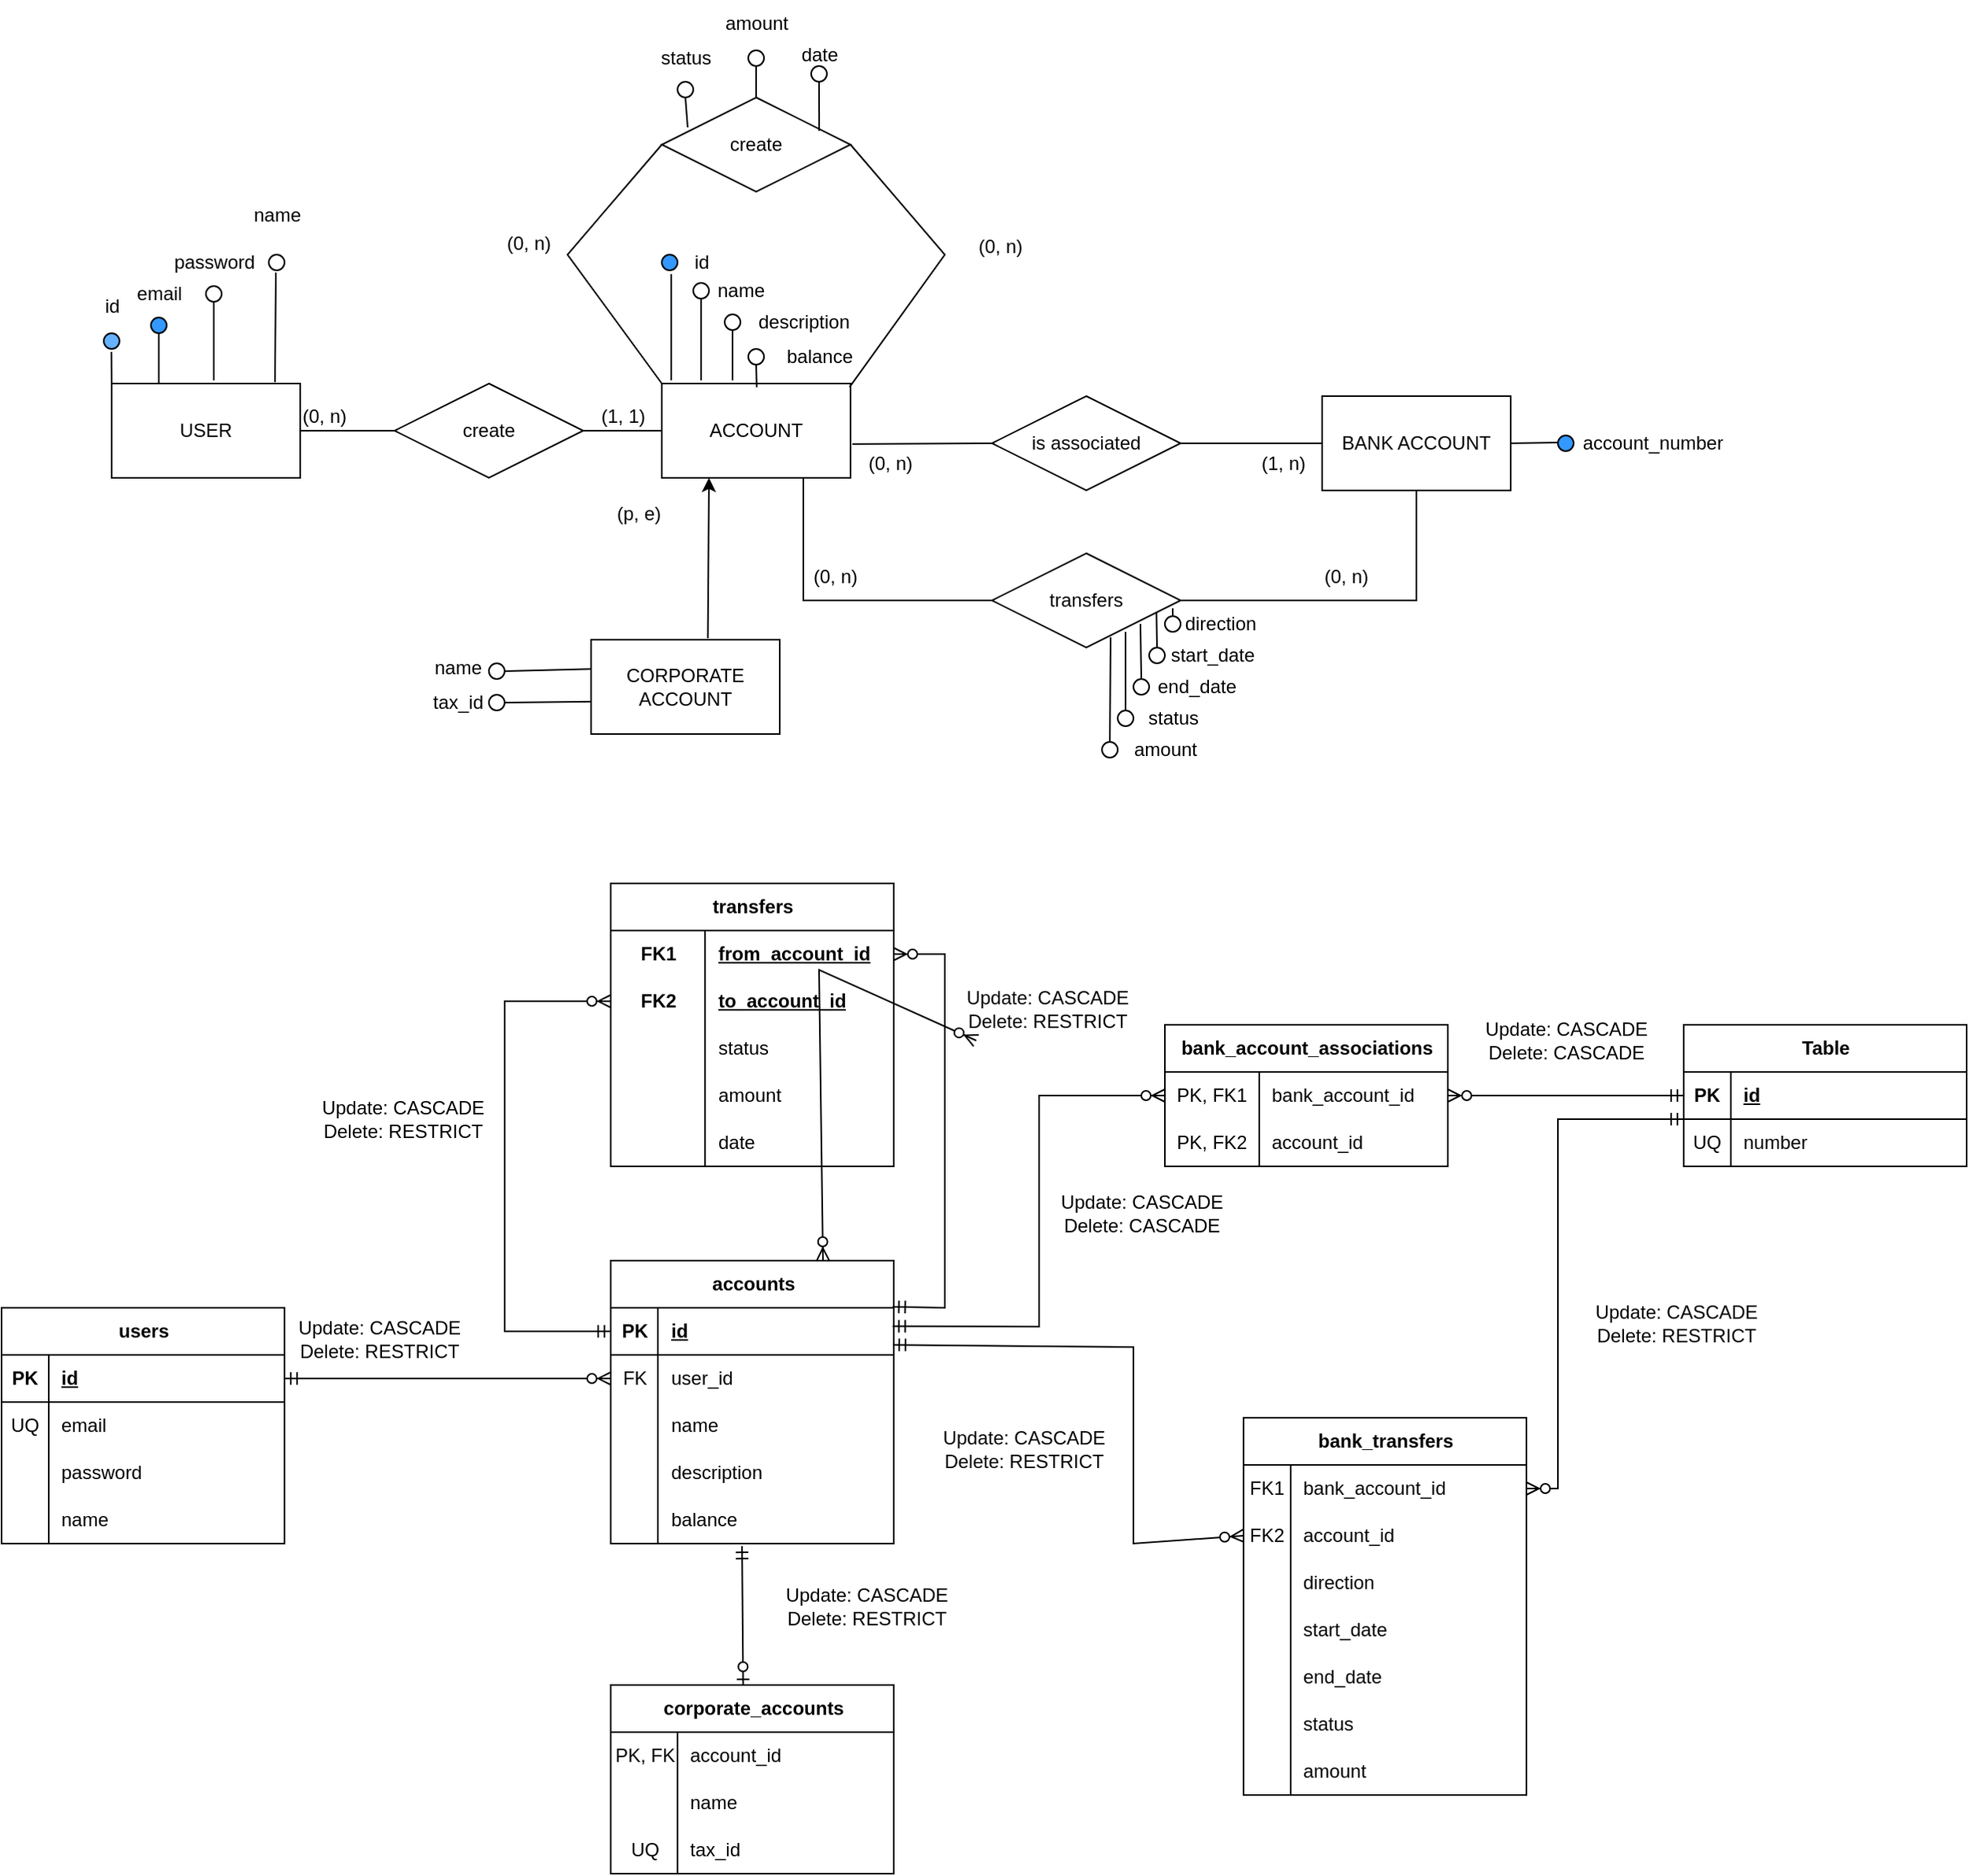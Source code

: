 <mxfile version="23.0.2" type="device">
  <diagram name="Page-1" id="6tIqBRQ_kxG9VkadpFG2">
    <mxGraphModel dx="1457" dy="1883" grid="1" gridSize="10" guides="1" tooltips="1" connect="1" arrows="1" fold="1" page="1" pageScale="1" pageWidth="850" pageHeight="1100" math="0" shadow="0">
      <root>
        <mxCell id="0" />
        <mxCell id="1" parent="0" />
        <mxCell id="RDFiTj0e4lP1ygF3-NHr-1" value="USER" style="rounded=0;whiteSpace=wrap;html=1;" parent="1" vertex="1">
          <mxGeometry x="200" y="242" width="120" height="60" as="geometry" />
        </mxCell>
        <mxCell id="RDFiTj0e4lP1ygF3-NHr-2" value="" style="endArrow=none;html=1;rounded=0;entryX=0;entryY=0;entryDx=0;entryDy=0;exitX=0.485;exitY=1.182;exitDx=0;exitDy=0;exitPerimeter=0;" parent="1" source="RDFiTj0e4lP1ygF3-NHr-3" target="RDFiTj0e4lP1ygF3-NHr-1" edge="1">
          <mxGeometry width="50" height="50" relative="1" as="geometry">
            <mxPoint x="150" y="242" as="sourcePoint" />
            <mxPoint x="160" y="262" as="targetPoint" />
          </mxGeometry>
        </mxCell>
        <mxCell id="RDFiTj0e4lP1ygF3-NHr-3" value="" style="ellipse;whiteSpace=wrap;html=1;aspect=fixed;fillColor=#66B2FF;" parent="1" vertex="1">
          <mxGeometry x="195" y="210" width="10" height="10" as="geometry" />
        </mxCell>
        <mxCell id="RDFiTj0e4lP1ygF3-NHr-4" value="" style="endArrow=none;html=1;rounded=0;entryX=0.25;entryY=0;entryDx=0;entryDy=0;exitX=0.5;exitY=1;exitDx=0;exitDy=0;" parent="1" source="RDFiTj0e4lP1ygF3-NHr-5" target="RDFiTj0e4lP1ygF3-NHr-1" edge="1">
          <mxGeometry width="50" height="50" relative="1" as="geometry">
            <mxPoint x="152.5" y="262" as="sourcePoint" />
            <mxPoint x="202.5" y="262" as="targetPoint" />
          </mxGeometry>
        </mxCell>
        <mxCell id="RDFiTj0e4lP1ygF3-NHr-5" value="" style="ellipse;whiteSpace=wrap;html=1;aspect=fixed;fillColor=#3399FF;" parent="1" vertex="1">
          <mxGeometry x="225" y="200" width="10" height="10" as="geometry" />
        </mxCell>
        <mxCell id="RDFiTj0e4lP1ygF3-NHr-6" value="email" style="text;html=1;align=center;verticalAlign=middle;resizable=0;points=[];autosize=1;strokeColor=none;fillColor=none;" parent="1" vertex="1">
          <mxGeometry x="205" y="170" width="50" height="30" as="geometry" />
        </mxCell>
        <mxCell id="RDFiTj0e4lP1ygF3-NHr-7" value="" style="endArrow=none;html=1;rounded=0;exitX=0.5;exitY=1;exitDx=0;exitDy=0;" parent="1" source="RDFiTj0e4lP1ygF3-NHr-8" edge="1">
          <mxGeometry width="50" height="50" relative="1" as="geometry">
            <mxPoint x="150" y="292" as="sourcePoint" />
            <mxPoint x="265" y="240" as="targetPoint" />
          </mxGeometry>
        </mxCell>
        <mxCell id="RDFiTj0e4lP1ygF3-NHr-8" value="" style="ellipse;whiteSpace=wrap;html=1;aspect=fixed;fillColor=none;" parent="1" vertex="1">
          <mxGeometry x="260" y="180" width="10" height="10" as="geometry" />
        </mxCell>
        <mxCell id="RDFiTj0e4lP1ygF3-NHr-9" value="" style="endArrow=none;html=1;rounded=0;exitX=0.449;exitY=1.133;exitDx=0;exitDy=0;entryX=0.866;entryY=-0.014;entryDx=0;entryDy=0;entryPerimeter=0;exitPerimeter=0;" parent="1" source="RDFiTj0e4lP1ygF3-NHr-10" target="RDFiTj0e4lP1ygF3-NHr-1" edge="1">
          <mxGeometry width="50" height="50" relative="1" as="geometry">
            <mxPoint x="149" y="312" as="sourcePoint" />
            <mxPoint x="200" y="302" as="targetPoint" />
          </mxGeometry>
        </mxCell>
        <mxCell id="RDFiTj0e4lP1ygF3-NHr-10" value="" style="ellipse;whiteSpace=wrap;html=1;aspect=fixed;" parent="1" vertex="1">
          <mxGeometry x="300" y="160" width="10" height="10" as="geometry" />
        </mxCell>
        <mxCell id="RDFiTj0e4lP1ygF3-NHr-11" value="password" style="text;html=1;align=center;verticalAlign=middle;resizable=0;points=[];autosize=1;strokeColor=none;fillColor=none;" parent="1" vertex="1">
          <mxGeometry x="225" y="150" width="80" height="30" as="geometry" />
        </mxCell>
        <mxCell id="RDFiTj0e4lP1ygF3-NHr-12" value="id" style="text;html=1;align=center;verticalAlign=middle;resizable=0;points=[];autosize=1;strokeColor=none;fillColor=none;" parent="1" vertex="1">
          <mxGeometry x="185" y="178" width="30" height="30" as="geometry" />
        </mxCell>
        <mxCell id="RDFiTj0e4lP1ygF3-NHr-13" value="name" style="text;html=1;align=center;verticalAlign=middle;resizable=0;points=[];autosize=1;strokeColor=none;fillColor=none;" parent="1" vertex="1">
          <mxGeometry x="275" y="120" width="60" height="30" as="geometry" />
        </mxCell>
        <mxCell id="RDFiTj0e4lP1ygF3-NHr-14" value="create" style="shape=rhombus;perimeter=rhombusPerimeter;whiteSpace=wrap;html=1;align=center;" parent="1" vertex="1">
          <mxGeometry x="380" y="242" width="120" height="60" as="geometry" />
        </mxCell>
        <mxCell id="RDFiTj0e4lP1ygF3-NHr-15" value="" style="endArrow=none;html=1;rounded=0;entryX=0;entryY=0.5;entryDx=0;entryDy=0;exitX=1;exitY=0.5;exitDx=0;exitDy=0;" parent="1" source="RDFiTj0e4lP1ygF3-NHr-1" target="RDFiTj0e4lP1ygF3-NHr-14" edge="1">
          <mxGeometry width="50" height="50" relative="1" as="geometry">
            <mxPoint x="280" y="400" as="sourcePoint" />
            <mxPoint x="330" y="350" as="targetPoint" />
          </mxGeometry>
        </mxCell>
        <mxCell id="RDFiTj0e4lP1ygF3-NHr-16" value="(0, n)" style="text;html=1;align=center;verticalAlign=middle;resizable=0;points=[];autosize=1;strokeColor=none;fillColor=none;" parent="1" vertex="1">
          <mxGeometry x="310" y="248" width="50" height="30" as="geometry" />
        </mxCell>
        <mxCell id="RDFiTj0e4lP1ygF3-NHr-17" value="ACCOUNT" style="rounded=0;whiteSpace=wrap;html=1;" parent="1" vertex="1">
          <mxGeometry x="550" y="242" width="120" height="60" as="geometry" />
        </mxCell>
        <mxCell id="RDFiTj0e4lP1ygF3-NHr-18" value="" style="endArrow=none;html=1;rounded=0;exitX=1;exitY=0.5;exitDx=0;exitDy=0;entryX=0;entryY=0.5;entryDx=0;entryDy=0;" parent="1" source="RDFiTj0e4lP1ygF3-NHr-14" target="RDFiTj0e4lP1ygF3-NHr-17" edge="1">
          <mxGeometry width="50" height="50" relative="1" as="geometry">
            <mxPoint x="510" y="300" as="sourcePoint" />
            <mxPoint x="560" y="250" as="targetPoint" />
          </mxGeometry>
        </mxCell>
        <mxCell id="RDFiTj0e4lP1ygF3-NHr-19" value="(1, 1)" style="text;html=1;align=center;verticalAlign=middle;resizable=0;points=[];autosize=1;strokeColor=none;fillColor=none;" parent="1" vertex="1">
          <mxGeometry x="500" y="248" width="50" height="30" as="geometry" />
        </mxCell>
        <mxCell id="RDFiTj0e4lP1ygF3-NHr-20" value="" style="endArrow=none;html=1;rounded=0;entryX=0.6;entryY=1.233;entryDx=0;entryDy=0;entryPerimeter=0;" parent="1" target="RDFiTj0e4lP1ygF3-NHr-21" edge="1">
          <mxGeometry width="50" height="50" relative="1" as="geometry">
            <mxPoint x="556" y="240" as="sourcePoint" />
            <mxPoint x="700" y="247" as="targetPoint" />
          </mxGeometry>
        </mxCell>
        <mxCell id="RDFiTj0e4lP1ygF3-NHr-21" value="" style="ellipse;whiteSpace=wrap;html=1;aspect=fixed;fillColor=#3399FF;" parent="1" vertex="1">
          <mxGeometry x="550" y="160" width="10" height="10" as="geometry" />
        </mxCell>
        <mxCell id="RDFiTj0e4lP1ygF3-NHr-22" value="balance" style="text;html=1;align=center;verticalAlign=middle;resizable=0;points=[];autosize=1;strokeColor=none;fillColor=none;" parent="1" vertex="1">
          <mxGeometry x="615" y="210" width="70" height="30" as="geometry" />
        </mxCell>
        <mxCell id="RDFiTj0e4lP1ygF3-NHr-23" value="" style="ellipse;whiteSpace=wrap;html=1;aspect=fixed;fillColor=none;" parent="1" vertex="1">
          <mxGeometry x="570" y="178" width="10" height="10" as="geometry" />
        </mxCell>
        <mxCell id="RDFiTj0e4lP1ygF3-NHr-24" value="" style="endArrow=none;html=1;rounded=0;entryX=0.5;entryY=1;entryDx=0;entryDy=0;" parent="1" target="RDFiTj0e4lP1ygF3-NHr-23" edge="1">
          <mxGeometry width="50" height="50" relative="1" as="geometry">
            <mxPoint x="575" y="240" as="sourcePoint" />
            <mxPoint x="700" y="267" as="targetPoint" />
          </mxGeometry>
        </mxCell>
        <mxCell id="RDFiTj0e4lP1ygF3-NHr-25" value="name" style="text;html=1;align=center;verticalAlign=middle;resizable=0;points=[];autosize=1;strokeColor=none;fillColor=none;" parent="1" vertex="1">
          <mxGeometry x="570" y="168" width="60" height="30" as="geometry" />
        </mxCell>
        <mxCell id="RDFiTj0e4lP1ygF3-NHr-26" value="description" style="text;html=1;align=center;verticalAlign=middle;resizable=0;points=[];autosize=1;strokeColor=none;fillColor=none;" parent="1" vertex="1">
          <mxGeometry x="600" y="188" width="80" height="30" as="geometry" />
        </mxCell>
        <mxCell id="RDFiTj0e4lP1ygF3-NHr-27" value="" style="ellipse;whiteSpace=wrap;html=1;aspect=fixed;fillColor=none;" parent="1" vertex="1">
          <mxGeometry x="590" y="198" width="10" height="10" as="geometry" />
        </mxCell>
        <mxCell id="RDFiTj0e4lP1ygF3-NHr-28" value="" style="endArrow=none;html=1;rounded=0;entryX=0.5;entryY=1;entryDx=0;entryDy=0;" parent="1" target="RDFiTj0e4lP1ygF3-NHr-27" edge="1">
          <mxGeometry width="50" height="50" relative="1" as="geometry">
            <mxPoint x="595" y="240" as="sourcePoint" />
            <mxPoint x="700" y="287" as="targetPoint" />
          </mxGeometry>
        </mxCell>
        <mxCell id="RDFiTj0e4lP1ygF3-NHr-29" value="id" style="text;html=1;align=center;verticalAlign=middle;resizable=0;points=[];autosize=1;strokeColor=none;fillColor=none;" parent="1" vertex="1">
          <mxGeometry x="560" y="150" width="30" height="30" as="geometry" />
        </mxCell>
        <mxCell id="RDFiTj0e4lP1ygF3-NHr-30" value="" style="endArrow=none;html=1;rounded=0;exitX=0.503;exitY=0.039;exitDx=0;exitDy=0;exitPerimeter=0;entryX=0.5;entryY=1;entryDx=0;entryDy=0;" parent="1" source="RDFiTj0e4lP1ygF3-NHr-17" target="RDFiTj0e4lP1ygF3-NHr-31" edge="1">
          <mxGeometry width="50" height="50" relative="1" as="geometry">
            <mxPoint x="600" y="270" as="sourcePoint" />
            <mxPoint x="610" y="230" as="targetPoint" />
          </mxGeometry>
        </mxCell>
        <mxCell id="RDFiTj0e4lP1ygF3-NHr-31" value="" style="ellipse;whiteSpace=wrap;html=1;aspect=fixed;fillColor=none;" parent="1" vertex="1">
          <mxGeometry x="605" y="220" width="10" height="10" as="geometry" />
        </mxCell>
        <mxCell id="RDFiTj0e4lP1ygF3-NHr-32" value="create" style="shape=rhombus;perimeter=rhombusPerimeter;whiteSpace=wrap;html=1;align=center;" parent="1" vertex="1">
          <mxGeometry x="550" y="60" width="120" height="60" as="geometry" />
        </mxCell>
        <mxCell id="RDFiTj0e4lP1ygF3-NHr-33" value="" style="endArrow=none;html=1;rounded=0;entryX=0;entryY=0.5;entryDx=0;entryDy=0;exitX=0;exitY=0;exitDx=0;exitDy=0;" parent="1" source="RDFiTj0e4lP1ygF3-NHr-17" target="RDFiTj0e4lP1ygF3-NHr-32" edge="1">
          <mxGeometry width="50" height="50" relative="1" as="geometry">
            <mxPoint x="480" y="150" as="sourcePoint" />
            <mxPoint x="530" y="100" as="targetPoint" />
            <Array as="points">
              <mxPoint x="490" y="160" />
            </Array>
          </mxGeometry>
        </mxCell>
        <mxCell id="RDFiTj0e4lP1ygF3-NHr-34" value="" style="endArrow=none;html=1;rounded=0;entryX=1;entryY=0.5;entryDx=0;entryDy=0;exitX=0.777;exitY=1.143;exitDx=0;exitDy=0;exitPerimeter=0;" parent="1" source="RDFiTj0e4lP1ygF3-NHr-22" target="RDFiTj0e4lP1ygF3-NHr-32" edge="1">
          <mxGeometry width="50" height="50" relative="1" as="geometry">
            <mxPoint x="740" y="242" as="sourcePoint" />
            <mxPoint x="740" y="90" as="targetPoint" />
            <Array as="points">
              <mxPoint x="730" y="160" />
            </Array>
          </mxGeometry>
        </mxCell>
        <mxCell id="RDFiTj0e4lP1ygF3-NHr-35" value="" style="endArrow=none;html=1;rounded=0;entryX=0.5;entryY=1;entryDx=0;entryDy=0;exitX=0.137;exitY=0.317;exitDx=0;exitDy=0;exitPerimeter=0;" parent="1" source="RDFiTj0e4lP1ygF3-NHr-32" target="RDFiTj0e4lP1ygF3-NHr-37" edge="1">
          <mxGeometry width="50" height="50" relative="1" as="geometry">
            <mxPoint x="550" y="70" as="sourcePoint" />
            <mxPoint x="600" y="20" as="targetPoint" />
          </mxGeometry>
        </mxCell>
        <mxCell id="RDFiTj0e4lP1ygF3-NHr-37" value="" style="ellipse;whiteSpace=wrap;html=1;aspect=fixed;fillColor=none;" parent="1" vertex="1">
          <mxGeometry x="560" y="50" width="10" height="10" as="geometry" />
        </mxCell>
        <mxCell id="RDFiTj0e4lP1ygF3-NHr-38" value="status" style="text;html=1;align=center;verticalAlign=middle;resizable=0;points=[];autosize=1;strokeColor=none;fillColor=none;" parent="1" vertex="1">
          <mxGeometry x="535" y="20" width="60" height="30" as="geometry" />
        </mxCell>
        <mxCell id="RDFiTj0e4lP1ygF3-NHr-39" value="" style="ellipse;whiteSpace=wrap;html=1;aspect=fixed;fillColor=none;" parent="1" vertex="1">
          <mxGeometry x="605" y="30" width="10" height="10" as="geometry" />
        </mxCell>
        <mxCell id="RDFiTj0e4lP1ygF3-NHr-40" value="" style="ellipse;whiteSpace=wrap;html=1;aspect=fixed;fillColor=none;" parent="1" vertex="1">
          <mxGeometry x="645" y="40" width="10" height="10" as="geometry" />
        </mxCell>
        <mxCell id="RDFiTj0e4lP1ygF3-NHr-41" value="" style="endArrow=none;html=1;rounded=0;entryX=0.5;entryY=1;entryDx=0;entryDy=0;exitX=0.5;exitY=0;exitDx=0;exitDy=0;" parent="1" source="RDFiTj0e4lP1ygF3-NHr-32" target="RDFiTj0e4lP1ygF3-NHr-39" edge="1">
          <mxGeometry width="50" height="50" relative="1" as="geometry">
            <mxPoint x="590" y="90" as="sourcePoint" />
            <mxPoint x="640" y="40" as="targetPoint" />
          </mxGeometry>
        </mxCell>
        <mxCell id="RDFiTj0e4lP1ygF3-NHr-42" value="" style="endArrow=none;html=1;rounded=0;entryX=0.5;entryY=1;entryDx=0;entryDy=0;exitX=0.834;exitY=0.354;exitDx=0;exitDy=0;exitPerimeter=0;" parent="1" source="RDFiTj0e4lP1ygF3-NHr-32" target="RDFiTj0e4lP1ygF3-NHr-40" edge="1">
          <mxGeometry width="50" height="50" relative="1" as="geometry">
            <mxPoint x="649.86" y="80" as="sourcePoint" />
            <mxPoint x="649.86" y="60" as="targetPoint" />
          </mxGeometry>
        </mxCell>
        <mxCell id="RDFiTj0e4lP1ygF3-NHr-43" value="amount" style="text;html=1;align=center;verticalAlign=middle;resizable=0;points=[];autosize=1;strokeColor=none;fillColor=none;" parent="1" vertex="1">
          <mxGeometry x="575" y="-2" width="70" height="30" as="geometry" />
        </mxCell>
        <mxCell id="RDFiTj0e4lP1ygF3-NHr-44" value="date" style="text;html=1;align=center;verticalAlign=middle;resizable=0;points=[];autosize=1;strokeColor=none;fillColor=none;" parent="1" vertex="1">
          <mxGeometry x="625" y="18" width="50" height="30" as="geometry" />
        </mxCell>
        <mxCell id="RDFiTj0e4lP1ygF3-NHr-45" value="(0, n)" style="text;html=1;align=center;verticalAlign=middle;resizable=0;points=[];autosize=1;strokeColor=none;fillColor=none;" parent="1" vertex="1">
          <mxGeometry x="440" y="138" width="50" height="30" as="geometry" />
        </mxCell>
        <mxCell id="RDFiTj0e4lP1ygF3-NHr-46" value="(0, n)" style="text;html=1;align=center;verticalAlign=middle;resizable=0;points=[];autosize=1;strokeColor=none;fillColor=none;" parent="1" vertex="1">
          <mxGeometry x="740" y="140" width="50" height="30" as="geometry" />
        </mxCell>
        <mxCell id="RDFiTj0e4lP1ygF3-NHr-47" value="" style="endArrow=none;html=1;rounded=0;exitX=1.01;exitY=0.642;exitDx=0;exitDy=0;exitPerimeter=0;entryX=0;entryY=0.5;entryDx=0;entryDy=0;" parent="1" source="RDFiTj0e4lP1ygF3-NHr-17" target="RDFiTj0e4lP1ygF3-NHr-48" edge="1">
          <mxGeometry width="50" height="50" relative="1" as="geometry">
            <mxPoint x="730" y="300" as="sourcePoint" />
            <mxPoint x="760" y="280" as="targetPoint" />
          </mxGeometry>
        </mxCell>
        <mxCell id="RDFiTj0e4lP1ygF3-NHr-48" value="is associated" style="shape=rhombus;perimeter=rhombusPerimeter;whiteSpace=wrap;html=1;align=center;" parent="1" vertex="1">
          <mxGeometry x="760" y="250" width="120" height="60" as="geometry" />
        </mxCell>
        <mxCell id="RDFiTj0e4lP1ygF3-NHr-49" value="transfers" style="shape=rhombus;perimeter=rhombusPerimeter;whiteSpace=wrap;html=1;align=center;" parent="1" vertex="1">
          <mxGeometry x="760" y="350" width="120" height="60" as="geometry" />
        </mxCell>
        <mxCell id="RDFiTj0e4lP1ygF3-NHr-50" value="" style="endArrow=none;html=1;rounded=0;entryX=0.75;entryY=1;entryDx=0;entryDy=0;exitX=0;exitY=0.5;exitDx=0;exitDy=0;" parent="1" source="RDFiTj0e4lP1ygF3-NHr-49" target="RDFiTj0e4lP1ygF3-NHr-17" edge="1">
          <mxGeometry width="50" height="50" relative="1" as="geometry">
            <mxPoint x="650" y="410" as="sourcePoint" />
            <mxPoint x="700" y="360" as="targetPoint" />
            <Array as="points">
              <mxPoint x="640" y="380" />
            </Array>
          </mxGeometry>
        </mxCell>
        <mxCell id="RDFiTj0e4lP1ygF3-NHr-51" value="" style="endArrow=none;html=1;rounded=0;exitX=1;exitY=0.5;exitDx=0;exitDy=0;" parent="1" source="RDFiTj0e4lP1ygF3-NHr-48" target="RDFiTj0e4lP1ygF3-NHr-52" edge="1">
          <mxGeometry width="50" height="50" relative="1" as="geometry">
            <mxPoint x="980" y="300" as="sourcePoint" />
            <mxPoint x="940" y="280" as="targetPoint" />
          </mxGeometry>
        </mxCell>
        <mxCell id="RDFiTj0e4lP1ygF3-NHr-52" value="BANK ACCOUNT" style="rounded=0;whiteSpace=wrap;html=1;" parent="1" vertex="1">
          <mxGeometry x="970" y="250" width="120" height="60" as="geometry" />
        </mxCell>
        <mxCell id="RDFiTj0e4lP1ygF3-NHr-53" value="(1, n)" style="text;html=1;align=center;verticalAlign=middle;resizable=0;points=[];autosize=1;strokeColor=none;fillColor=none;" parent="1" vertex="1">
          <mxGeometry x="920" y="278" width="50" height="30" as="geometry" />
        </mxCell>
        <mxCell id="RDFiTj0e4lP1ygF3-NHr-54" value="(0, n)" style="text;html=1;align=center;verticalAlign=middle;resizable=0;points=[];autosize=1;strokeColor=none;fillColor=none;" parent="1" vertex="1">
          <mxGeometry x="670" y="278" width="50" height="30" as="geometry" />
        </mxCell>
        <mxCell id="RDFiTj0e4lP1ygF3-NHr-55" value="" style="endArrow=none;html=1;rounded=0;entryX=0.5;entryY=1;entryDx=0;entryDy=0;exitX=1;exitY=0.5;exitDx=0;exitDy=0;" parent="1" source="RDFiTj0e4lP1ygF3-NHr-49" target="RDFiTj0e4lP1ygF3-NHr-52" edge="1">
          <mxGeometry width="50" height="50" relative="1" as="geometry">
            <mxPoint x="1020" y="410" as="sourcePoint" />
            <mxPoint x="1070" y="360" as="targetPoint" />
            <Array as="points">
              <mxPoint x="1030" y="380" />
            </Array>
          </mxGeometry>
        </mxCell>
        <mxCell id="RDFiTj0e4lP1ygF3-NHr-56" value="(0, n)" style="text;html=1;align=center;verticalAlign=middle;resizable=0;points=[];autosize=1;strokeColor=none;fillColor=none;" parent="1" vertex="1">
          <mxGeometry x="960" y="350" width="50" height="30" as="geometry" />
        </mxCell>
        <mxCell id="RDFiTj0e4lP1ygF3-NHr-57" value="(0, n)" style="text;html=1;align=center;verticalAlign=middle;resizable=0;points=[];autosize=1;strokeColor=none;fillColor=none;" parent="1" vertex="1">
          <mxGeometry x="635" y="350" width="50" height="30" as="geometry" />
        </mxCell>
        <mxCell id="RDFiTj0e4lP1ygF3-NHr-58" value="" style="endArrow=none;html=1;rounded=0;entryX=0.958;entryY=0.583;entryDx=0;entryDy=0;entryPerimeter=0;exitX=0.5;exitY=0;exitDx=0;exitDy=0;" parent="1" source="RDFiTj0e4lP1ygF3-NHr-59" target="RDFiTj0e4lP1ygF3-NHr-49" edge="1">
          <mxGeometry width="50" height="50" relative="1" as="geometry">
            <mxPoint x="740" y="470" as="sourcePoint" />
            <mxPoint x="790" y="420" as="targetPoint" />
          </mxGeometry>
        </mxCell>
        <mxCell id="RDFiTj0e4lP1ygF3-NHr-59" value="" style="ellipse;whiteSpace=wrap;html=1;aspect=fixed;fillColor=none;" parent="1" vertex="1">
          <mxGeometry x="870" y="390" width="10" height="10" as="geometry" />
        </mxCell>
        <mxCell id="RDFiTj0e4lP1ygF3-NHr-60" value="direction" style="text;html=1;align=center;verticalAlign=middle;resizable=0;points=[];autosize=1;strokeColor=none;fillColor=none;" parent="1" vertex="1">
          <mxGeometry x="870" y="380" width="70" height="30" as="geometry" />
        </mxCell>
        <mxCell id="RDFiTj0e4lP1ygF3-NHr-61" value="" style="ellipse;whiteSpace=wrap;html=1;aspect=fixed;fillColor=none;" parent="1" vertex="1">
          <mxGeometry x="860" y="410" width="10" height="10" as="geometry" />
        </mxCell>
        <mxCell id="RDFiTj0e4lP1ygF3-NHr-62" value="" style="ellipse;whiteSpace=wrap;html=1;aspect=fixed;fillColor=none;" parent="1" vertex="1">
          <mxGeometry x="850" y="430" width="10" height="10" as="geometry" />
        </mxCell>
        <mxCell id="RDFiTj0e4lP1ygF3-NHr-63" value="" style="ellipse;whiteSpace=wrap;html=1;aspect=fixed;fillColor=none;" parent="1" vertex="1">
          <mxGeometry x="840" y="450" width="10" height="10" as="geometry" />
        </mxCell>
        <mxCell id="RDFiTj0e4lP1ygF3-NHr-64" value="" style="ellipse;whiteSpace=wrap;html=1;aspect=fixed;fillColor=none;" parent="1" vertex="1">
          <mxGeometry x="830" y="470" width="10" height="10" as="geometry" />
        </mxCell>
        <mxCell id="RDFiTj0e4lP1ygF3-NHr-65" value="" style="endArrow=none;html=1;rounded=0;entryX=0.872;entryY=0.628;entryDx=0;entryDy=0;entryPerimeter=0;exitX=0.5;exitY=0;exitDx=0;exitDy=0;" parent="1" source="RDFiTj0e4lP1ygF3-NHr-61" target="RDFiTj0e4lP1ygF3-NHr-49" edge="1">
          <mxGeometry width="50" height="50" relative="1" as="geometry">
            <mxPoint x="800" y="470" as="sourcePoint" />
            <mxPoint x="850" y="420" as="targetPoint" />
          </mxGeometry>
        </mxCell>
        <mxCell id="RDFiTj0e4lP1ygF3-NHr-68" value="" style="endArrow=none;html=1;rounded=0;exitX=0.5;exitY=0;exitDx=0;exitDy=0;entryX=0.787;entryY=0.749;entryDx=0;entryDy=0;entryPerimeter=0;" parent="1" source="RDFiTj0e4lP1ygF3-NHr-62" target="RDFiTj0e4lP1ygF3-NHr-49" edge="1">
          <mxGeometry width="50" height="50" relative="1" as="geometry">
            <mxPoint x="875" y="420" as="sourcePoint" />
            <mxPoint x="875" y="398" as="targetPoint" />
          </mxGeometry>
        </mxCell>
        <mxCell id="RDFiTj0e4lP1ygF3-NHr-71" value="" style="endArrow=none;html=1;rounded=0;entryX=0.5;entryY=0;entryDx=0;entryDy=0;exitX=0.708;exitY=0.833;exitDx=0;exitDy=0;exitPerimeter=0;" parent="1" source="RDFiTj0e4lP1ygF3-NHr-49" target="RDFiTj0e4lP1ygF3-NHr-63" edge="1">
          <mxGeometry width="50" height="50" relative="1" as="geometry">
            <mxPoint x="830" y="460" as="sourcePoint" />
            <mxPoint x="880" y="410" as="targetPoint" />
          </mxGeometry>
        </mxCell>
        <mxCell id="RDFiTj0e4lP1ygF3-NHr-72" value="" style="endArrow=none;html=1;rounded=0;exitX=0.5;exitY=0;exitDx=0;exitDy=0;entryX=0.629;entryY=0.889;entryDx=0;entryDy=0;entryPerimeter=0;" parent="1" source="RDFiTj0e4lP1ygF3-NHr-64" target="RDFiTj0e4lP1ygF3-NHr-49" edge="1">
          <mxGeometry width="50" height="50" relative="1" as="geometry">
            <mxPoint x="820" y="470" as="sourcePoint" />
            <mxPoint x="870" y="420" as="targetPoint" />
          </mxGeometry>
        </mxCell>
        <mxCell id="RDFiTj0e4lP1ygF3-NHr-73" value="start_date" style="text;html=1;align=center;verticalAlign=middle;resizable=0;points=[];autosize=1;strokeColor=none;fillColor=none;" parent="1" vertex="1">
          <mxGeometry x="860" y="400" width="80" height="30" as="geometry" />
        </mxCell>
        <mxCell id="RDFiTj0e4lP1ygF3-NHr-74" value="end_date" style="text;html=1;align=center;verticalAlign=middle;resizable=0;points=[];autosize=1;strokeColor=none;fillColor=none;" parent="1" vertex="1">
          <mxGeometry x="850" y="420" width="80" height="30" as="geometry" />
        </mxCell>
        <mxCell id="RDFiTj0e4lP1ygF3-NHr-75" value="status" style="text;html=1;align=center;verticalAlign=middle;resizable=0;points=[];autosize=1;strokeColor=none;fillColor=none;" parent="1" vertex="1">
          <mxGeometry x="845" y="440" width="60" height="30" as="geometry" />
        </mxCell>
        <mxCell id="RDFiTj0e4lP1ygF3-NHr-76" value="amount" style="text;html=1;align=center;verticalAlign=middle;resizable=0;points=[];autosize=1;strokeColor=none;fillColor=none;" parent="1" vertex="1">
          <mxGeometry x="835" y="460" width="70" height="30" as="geometry" />
        </mxCell>
        <mxCell id="RDFiTj0e4lP1ygF3-NHr-77" value="" style="endArrow=none;html=1;rounded=0;exitX=1;exitY=0.5;exitDx=0;exitDy=0;entryX=0.2;entryY=0.456;entryDx=0;entryDy=0;entryPerimeter=0;" parent="1" source="RDFiTj0e4lP1ygF3-NHr-52" target="RDFiTj0e4lP1ygF3-NHr-78" edge="1">
          <mxGeometry width="50" height="50" relative="1" as="geometry">
            <mxPoint x="1100" y="300" as="sourcePoint" />
            <mxPoint x="1130" y="280" as="targetPoint" />
          </mxGeometry>
        </mxCell>
        <mxCell id="RDFiTj0e4lP1ygF3-NHr-78" value="" style="ellipse;whiteSpace=wrap;html=1;aspect=fixed;fillColor=#3399FF;" parent="1" vertex="1">
          <mxGeometry x="1120" y="275" width="10" height="10" as="geometry" />
        </mxCell>
        <mxCell id="RDFiTj0e4lP1ygF3-NHr-79" value="account_number" style="text;html=1;align=center;verticalAlign=middle;resizable=0;points=[];autosize=1;strokeColor=none;fillColor=none;" parent="1" vertex="1">
          <mxGeometry x="1120" y="265" width="120" height="30" as="geometry" />
        </mxCell>
        <mxCell id="RDFiTj0e4lP1ygF3-NHr-81" value="&lt;div&gt;CORPORATE &lt;br&gt;&lt;/div&gt;&lt;div&gt;ACCOUNT&lt;br&gt;&lt;/div&gt;" style="rounded=0;whiteSpace=wrap;html=1;" parent="1" vertex="1">
          <mxGeometry x="505" y="405" width="120" height="60" as="geometry" />
        </mxCell>
        <mxCell id="RDFiTj0e4lP1ygF3-NHr-82" value="" style="endArrow=none;html=1;rounded=0;entryX=-0.003;entryY=0.311;entryDx=0;entryDy=0;exitX=1;exitY=0.5;exitDx=0;exitDy=0;entryPerimeter=0;" parent="1" source="RDFiTj0e4lP1ygF3-NHr-83" target="RDFiTj0e4lP1ygF3-NHr-81" edge="1">
          <mxGeometry width="50" height="50" relative="1" as="geometry">
            <mxPoint x="470" y="420" as="sourcePoint" />
            <mxPoint x="480" y="430" as="targetPoint" />
          </mxGeometry>
        </mxCell>
        <mxCell id="RDFiTj0e4lP1ygF3-NHr-83" value="" style="ellipse;whiteSpace=wrap;html=1;aspect=fixed;fillColor=none;" parent="1" vertex="1">
          <mxGeometry x="440" y="420" width="10" height="10" as="geometry" />
        </mxCell>
        <mxCell id="RDFiTj0e4lP1ygF3-NHr-84" value="name" style="text;html=1;align=center;verticalAlign=middle;resizable=0;points=[];autosize=1;strokeColor=none;fillColor=none;" parent="1" vertex="1">
          <mxGeometry x="390" y="408" width="60" height="30" as="geometry" />
        </mxCell>
        <mxCell id="RDFiTj0e4lP1ygF3-NHr-85" value="" style="endArrow=none;html=1;rounded=0;entryX=0.003;entryY=0.656;entryDx=0;entryDy=0;exitX=1;exitY=0.5;exitDx=0;exitDy=0;entryPerimeter=0;" parent="1" source="RDFiTj0e4lP1ygF3-NHr-86" target="RDFiTj0e4lP1ygF3-NHr-81" edge="1">
          <mxGeometry width="50" height="50" relative="1" as="geometry">
            <mxPoint x="455" y="441.98" as="sourcePoint" />
            <mxPoint x="505.72" y="440.0" as="targetPoint" />
          </mxGeometry>
        </mxCell>
        <mxCell id="RDFiTj0e4lP1ygF3-NHr-86" value="" style="ellipse;whiteSpace=wrap;html=1;aspect=fixed;fillColor=none;" parent="1" vertex="1">
          <mxGeometry x="440" y="440" width="10" height="10" as="geometry" />
        </mxCell>
        <mxCell id="RDFiTj0e4lP1ygF3-NHr-87" value="tax_id" style="text;html=1;align=center;verticalAlign=middle;resizable=0;points=[];autosize=1;strokeColor=none;fillColor=none;" parent="1" vertex="1">
          <mxGeometry x="390" y="430" width="60" height="30" as="geometry" />
        </mxCell>
        <mxCell id="RDFiTj0e4lP1ygF3-NHr-88" value="(p, e)" style="text;html=1;align=center;verticalAlign=middle;resizable=0;points=[];autosize=1;strokeColor=none;fillColor=none;" parent="1" vertex="1">
          <mxGeometry x="510" y="310" width="50" height="30" as="geometry" />
        </mxCell>
        <mxCell id="RDFiTj0e4lP1ygF3-NHr-89" value="" style="endArrow=classic;html=1;rounded=0;entryX=0.25;entryY=1;entryDx=0;entryDy=0;exitX=0.619;exitY=-0.015;exitDx=0;exitDy=0;exitPerimeter=0;" parent="1" source="RDFiTj0e4lP1ygF3-NHr-81" target="RDFiTj0e4lP1ygF3-NHr-17" edge="1">
          <mxGeometry width="50" height="50" relative="1" as="geometry">
            <mxPoint x="540" y="400" as="sourcePoint" />
            <mxPoint x="590" y="350" as="targetPoint" />
          </mxGeometry>
        </mxCell>
        <mxCell id="2uZ70mHevNtbc2cB-5er-1" value="users" style="shape=table;startSize=30;container=1;collapsible=1;childLayout=tableLayout;fixedRows=1;rowLines=0;fontStyle=1;align=center;resizeLast=1;html=1;" vertex="1" parent="1">
          <mxGeometry x="130" y="830" width="180" height="150" as="geometry" />
        </mxCell>
        <mxCell id="2uZ70mHevNtbc2cB-5er-2" value="" style="shape=tableRow;horizontal=0;startSize=0;swimlaneHead=0;swimlaneBody=0;fillColor=none;collapsible=0;dropTarget=0;points=[[0,0.5],[1,0.5]];portConstraint=eastwest;top=0;left=0;right=0;bottom=1;" vertex="1" parent="2uZ70mHevNtbc2cB-5er-1">
          <mxGeometry y="30" width="180" height="30" as="geometry" />
        </mxCell>
        <mxCell id="2uZ70mHevNtbc2cB-5er-3" value="PK" style="shape=partialRectangle;connectable=0;fillColor=none;top=0;left=0;bottom=0;right=0;fontStyle=1;overflow=hidden;whiteSpace=wrap;html=1;" vertex="1" parent="2uZ70mHevNtbc2cB-5er-2">
          <mxGeometry width="30" height="30" as="geometry">
            <mxRectangle width="30" height="30" as="alternateBounds" />
          </mxGeometry>
        </mxCell>
        <mxCell id="2uZ70mHevNtbc2cB-5er-4" value="id" style="shape=partialRectangle;connectable=0;fillColor=none;top=0;left=0;bottom=0;right=0;align=left;spacingLeft=6;fontStyle=5;overflow=hidden;whiteSpace=wrap;html=1;" vertex="1" parent="2uZ70mHevNtbc2cB-5er-2">
          <mxGeometry x="30" width="150" height="30" as="geometry">
            <mxRectangle width="150" height="30" as="alternateBounds" />
          </mxGeometry>
        </mxCell>
        <mxCell id="2uZ70mHevNtbc2cB-5er-5" value="" style="shape=tableRow;horizontal=0;startSize=0;swimlaneHead=0;swimlaneBody=0;fillColor=none;collapsible=0;dropTarget=0;points=[[0,0.5],[1,0.5]];portConstraint=eastwest;top=0;left=0;right=0;bottom=0;" vertex="1" parent="2uZ70mHevNtbc2cB-5er-1">
          <mxGeometry y="60" width="180" height="30" as="geometry" />
        </mxCell>
        <mxCell id="2uZ70mHevNtbc2cB-5er-6" value="UQ" style="shape=partialRectangle;connectable=0;fillColor=none;top=0;left=0;bottom=0;right=0;editable=1;overflow=hidden;whiteSpace=wrap;html=1;" vertex="1" parent="2uZ70mHevNtbc2cB-5er-5">
          <mxGeometry width="30" height="30" as="geometry">
            <mxRectangle width="30" height="30" as="alternateBounds" />
          </mxGeometry>
        </mxCell>
        <mxCell id="2uZ70mHevNtbc2cB-5er-7" value="email" style="shape=partialRectangle;connectable=0;fillColor=none;top=0;left=0;bottom=0;right=0;align=left;spacingLeft=6;overflow=hidden;whiteSpace=wrap;html=1;" vertex="1" parent="2uZ70mHevNtbc2cB-5er-5">
          <mxGeometry x="30" width="150" height="30" as="geometry">
            <mxRectangle width="150" height="30" as="alternateBounds" />
          </mxGeometry>
        </mxCell>
        <mxCell id="2uZ70mHevNtbc2cB-5er-8" value="" style="shape=tableRow;horizontal=0;startSize=0;swimlaneHead=0;swimlaneBody=0;fillColor=none;collapsible=0;dropTarget=0;points=[[0,0.5],[1,0.5]];portConstraint=eastwest;top=0;left=0;right=0;bottom=0;" vertex="1" parent="2uZ70mHevNtbc2cB-5er-1">
          <mxGeometry y="90" width="180" height="30" as="geometry" />
        </mxCell>
        <mxCell id="2uZ70mHevNtbc2cB-5er-9" value="" style="shape=partialRectangle;connectable=0;fillColor=none;top=0;left=0;bottom=0;right=0;editable=1;overflow=hidden;whiteSpace=wrap;html=1;" vertex="1" parent="2uZ70mHevNtbc2cB-5er-8">
          <mxGeometry width="30" height="30" as="geometry">
            <mxRectangle width="30" height="30" as="alternateBounds" />
          </mxGeometry>
        </mxCell>
        <mxCell id="2uZ70mHevNtbc2cB-5er-10" value="password" style="shape=partialRectangle;connectable=0;fillColor=none;top=0;left=0;bottom=0;right=0;align=left;spacingLeft=6;overflow=hidden;whiteSpace=wrap;html=1;" vertex="1" parent="2uZ70mHevNtbc2cB-5er-8">
          <mxGeometry x="30" width="150" height="30" as="geometry">
            <mxRectangle width="150" height="30" as="alternateBounds" />
          </mxGeometry>
        </mxCell>
        <mxCell id="2uZ70mHevNtbc2cB-5er-11" value="" style="shape=tableRow;horizontal=0;startSize=0;swimlaneHead=0;swimlaneBody=0;fillColor=none;collapsible=0;dropTarget=0;points=[[0,0.5],[1,0.5]];portConstraint=eastwest;top=0;left=0;right=0;bottom=0;" vertex="1" parent="2uZ70mHevNtbc2cB-5er-1">
          <mxGeometry y="120" width="180" height="30" as="geometry" />
        </mxCell>
        <mxCell id="2uZ70mHevNtbc2cB-5er-12" value="" style="shape=partialRectangle;connectable=0;fillColor=none;top=0;left=0;bottom=0;right=0;editable=1;overflow=hidden;whiteSpace=wrap;html=1;" vertex="1" parent="2uZ70mHevNtbc2cB-5er-11">
          <mxGeometry width="30" height="30" as="geometry">
            <mxRectangle width="30" height="30" as="alternateBounds" />
          </mxGeometry>
        </mxCell>
        <mxCell id="2uZ70mHevNtbc2cB-5er-13" value="name" style="shape=partialRectangle;connectable=0;fillColor=none;top=0;left=0;bottom=0;right=0;align=left;spacingLeft=6;overflow=hidden;whiteSpace=wrap;html=1;" vertex="1" parent="2uZ70mHevNtbc2cB-5er-11">
          <mxGeometry x="30" width="150" height="30" as="geometry">
            <mxRectangle width="150" height="30" as="alternateBounds" />
          </mxGeometry>
        </mxCell>
        <mxCell id="2uZ70mHevNtbc2cB-5er-14" value="accounts" style="shape=table;startSize=30;container=1;collapsible=1;childLayout=tableLayout;fixedRows=1;rowLines=0;fontStyle=1;align=center;resizeLast=1;html=1;" vertex="1" parent="1">
          <mxGeometry x="517.5" y="800" width="180" height="180" as="geometry" />
        </mxCell>
        <mxCell id="2uZ70mHevNtbc2cB-5er-15" value="" style="shape=tableRow;horizontal=0;startSize=0;swimlaneHead=0;swimlaneBody=0;fillColor=none;collapsible=0;dropTarget=0;points=[[0,0.5],[1,0.5]];portConstraint=eastwest;top=0;left=0;right=0;bottom=1;" vertex="1" parent="2uZ70mHevNtbc2cB-5er-14">
          <mxGeometry y="30" width="180" height="30" as="geometry" />
        </mxCell>
        <mxCell id="2uZ70mHevNtbc2cB-5er-16" value="PK" style="shape=partialRectangle;connectable=0;fillColor=none;top=0;left=0;bottom=0;right=0;fontStyle=1;overflow=hidden;whiteSpace=wrap;html=1;" vertex="1" parent="2uZ70mHevNtbc2cB-5er-15">
          <mxGeometry width="30" height="30" as="geometry">
            <mxRectangle width="30" height="30" as="alternateBounds" />
          </mxGeometry>
        </mxCell>
        <mxCell id="2uZ70mHevNtbc2cB-5er-17" value="id" style="shape=partialRectangle;connectable=0;fillColor=none;top=0;left=0;bottom=0;right=0;align=left;spacingLeft=6;fontStyle=5;overflow=hidden;whiteSpace=wrap;html=1;" vertex="1" parent="2uZ70mHevNtbc2cB-5er-15">
          <mxGeometry x="30" width="150" height="30" as="geometry">
            <mxRectangle width="150" height="30" as="alternateBounds" />
          </mxGeometry>
        </mxCell>
        <mxCell id="2uZ70mHevNtbc2cB-5er-27" style="shape=tableRow;horizontal=0;startSize=0;swimlaneHead=0;swimlaneBody=0;fillColor=none;collapsible=0;dropTarget=0;points=[[0,0.5],[1,0.5]];portConstraint=eastwest;top=0;left=0;right=0;bottom=0;" vertex="1" parent="2uZ70mHevNtbc2cB-5er-14">
          <mxGeometry y="60" width="180" height="30" as="geometry" />
        </mxCell>
        <mxCell id="2uZ70mHevNtbc2cB-5er-28" value="FK" style="shape=partialRectangle;connectable=0;fillColor=none;top=0;left=0;bottom=0;right=0;editable=1;overflow=hidden;whiteSpace=wrap;html=1;" vertex="1" parent="2uZ70mHevNtbc2cB-5er-27">
          <mxGeometry width="30" height="30" as="geometry">
            <mxRectangle width="30" height="30" as="alternateBounds" />
          </mxGeometry>
        </mxCell>
        <mxCell id="2uZ70mHevNtbc2cB-5er-29" value="user_id" style="shape=partialRectangle;connectable=0;fillColor=none;top=0;left=0;bottom=0;right=0;align=left;spacingLeft=6;overflow=hidden;whiteSpace=wrap;html=1;" vertex="1" parent="2uZ70mHevNtbc2cB-5er-27">
          <mxGeometry x="30" width="150" height="30" as="geometry">
            <mxRectangle width="150" height="30" as="alternateBounds" />
          </mxGeometry>
        </mxCell>
        <mxCell id="2uZ70mHevNtbc2cB-5er-18" value="" style="shape=tableRow;horizontal=0;startSize=0;swimlaneHead=0;swimlaneBody=0;fillColor=none;collapsible=0;dropTarget=0;points=[[0,0.5],[1,0.5]];portConstraint=eastwest;top=0;left=0;right=0;bottom=0;" vertex="1" parent="2uZ70mHevNtbc2cB-5er-14">
          <mxGeometry y="90" width="180" height="30" as="geometry" />
        </mxCell>
        <mxCell id="2uZ70mHevNtbc2cB-5er-19" value="" style="shape=partialRectangle;connectable=0;fillColor=none;top=0;left=0;bottom=0;right=0;editable=1;overflow=hidden;whiteSpace=wrap;html=1;" vertex="1" parent="2uZ70mHevNtbc2cB-5er-18">
          <mxGeometry width="30" height="30" as="geometry">
            <mxRectangle width="30" height="30" as="alternateBounds" />
          </mxGeometry>
        </mxCell>
        <mxCell id="2uZ70mHevNtbc2cB-5er-20" value="name" style="shape=partialRectangle;connectable=0;fillColor=none;top=0;left=0;bottom=0;right=0;align=left;spacingLeft=6;overflow=hidden;whiteSpace=wrap;html=1;" vertex="1" parent="2uZ70mHevNtbc2cB-5er-18">
          <mxGeometry x="30" width="150" height="30" as="geometry">
            <mxRectangle width="150" height="30" as="alternateBounds" />
          </mxGeometry>
        </mxCell>
        <mxCell id="2uZ70mHevNtbc2cB-5er-21" value="" style="shape=tableRow;horizontal=0;startSize=0;swimlaneHead=0;swimlaneBody=0;fillColor=none;collapsible=0;dropTarget=0;points=[[0,0.5],[1,0.5]];portConstraint=eastwest;top=0;left=0;right=0;bottom=0;" vertex="1" parent="2uZ70mHevNtbc2cB-5er-14">
          <mxGeometry y="120" width="180" height="30" as="geometry" />
        </mxCell>
        <mxCell id="2uZ70mHevNtbc2cB-5er-22" value="" style="shape=partialRectangle;connectable=0;fillColor=none;top=0;left=0;bottom=0;right=0;editable=1;overflow=hidden;whiteSpace=wrap;html=1;" vertex="1" parent="2uZ70mHevNtbc2cB-5er-21">
          <mxGeometry width="30" height="30" as="geometry">
            <mxRectangle width="30" height="30" as="alternateBounds" />
          </mxGeometry>
        </mxCell>
        <mxCell id="2uZ70mHevNtbc2cB-5er-23" value="description" style="shape=partialRectangle;connectable=0;fillColor=none;top=0;left=0;bottom=0;right=0;align=left;spacingLeft=6;overflow=hidden;whiteSpace=wrap;html=1;" vertex="1" parent="2uZ70mHevNtbc2cB-5er-21">
          <mxGeometry x="30" width="150" height="30" as="geometry">
            <mxRectangle width="150" height="30" as="alternateBounds" />
          </mxGeometry>
        </mxCell>
        <mxCell id="2uZ70mHevNtbc2cB-5er-24" value="" style="shape=tableRow;horizontal=0;startSize=0;swimlaneHead=0;swimlaneBody=0;fillColor=none;collapsible=0;dropTarget=0;points=[[0,0.5],[1,0.5]];portConstraint=eastwest;top=0;left=0;right=0;bottom=0;" vertex="1" parent="2uZ70mHevNtbc2cB-5er-14">
          <mxGeometry y="150" width="180" height="30" as="geometry" />
        </mxCell>
        <mxCell id="2uZ70mHevNtbc2cB-5er-25" value="" style="shape=partialRectangle;connectable=0;fillColor=none;top=0;left=0;bottom=0;right=0;editable=1;overflow=hidden;whiteSpace=wrap;html=1;" vertex="1" parent="2uZ70mHevNtbc2cB-5er-24">
          <mxGeometry width="30" height="30" as="geometry">
            <mxRectangle width="30" height="30" as="alternateBounds" />
          </mxGeometry>
        </mxCell>
        <mxCell id="2uZ70mHevNtbc2cB-5er-26" value="balance" style="shape=partialRectangle;connectable=0;fillColor=none;top=0;left=0;bottom=0;right=0;align=left;spacingLeft=6;overflow=hidden;whiteSpace=wrap;html=1;" vertex="1" parent="2uZ70mHevNtbc2cB-5er-24">
          <mxGeometry x="30" width="150" height="30" as="geometry">
            <mxRectangle width="150" height="30" as="alternateBounds" />
          </mxGeometry>
        </mxCell>
        <mxCell id="2uZ70mHevNtbc2cB-5er-31" value="" style="edgeStyle=entityRelationEdgeStyle;fontSize=12;html=1;endArrow=ERzeroToMany;startArrow=ERmandOne;rounded=0;entryX=0;entryY=0.5;entryDx=0;entryDy=0;exitX=1;exitY=0.5;exitDx=0;exitDy=0;" edge="1" parent="1" source="2uZ70mHevNtbc2cB-5er-2" target="2uZ70mHevNtbc2cB-5er-27">
          <mxGeometry width="100" height="100" relative="1" as="geometry">
            <mxPoint x="407.5" y="930" as="sourcePoint" />
            <mxPoint x="507.5" y="830" as="targetPoint" />
          </mxGeometry>
        </mxCell>
        <mxCell id="2uZ70mHevNtbc2cB-5er-32" value="bank_transfers" style="shape=table;startSize=30;container=1;collapsible=1;childLayout=tableLayout;fixedRows=1;rowLines=0;fontStyle=1;align=center;resizeLast=1;html=1;" vertex="1" parent="1">
          <mxGeometry x="920" y="900" width="180" height="240" as="geometry" />
        </mxCell>
        <mxCell id="2uZ70mHevNtbc2cB-5er-113" style="shape=tableRow;horizontal=0;startSize=0;swimlaneHead=0;swimlaneBody=0;fillColor=none;collapsible=0;dropTarget=0;points=[[0,0.5],[1,0.5]];portConstraint=eastwest;top=0;left=0;right=0;bottom=0;" vertex="1" parent="2uZ70mHevNtbc2cB-5er-32">
          <mxGeometry y="30" width="180" height="30" as="geometry" />
        </mxCell>
        <mxCell id="2uZ70mHevNtbc2cB-5er-114" value="FK1" style="shape=partialRectangle;connectable=0;fillColor=none;top=0;left=0;bottom=0;right=0;editable=1;overflow=hidden;whiteSpace=wrap;html=1;" vertex="1" parent="2uZ70mHevNtbc2cB-5er-113">
          <mxGeometry width="30" height="30" as="geometry">
            <mxRectangle width="30" height="30" as="alternateBounds" />
          </mxGeometry>
        </mxCell>
        <mxCell id="2uZ70mHevNtbc2cB-5er-115" value="bank_account_id" style="shape=partialRectangle;connectable=0;fillColor=none;top=0;left=0;bottom=0;right=0;align=left;spacingLeft=6;overflow=hidden;whiteSpace=wrap;html=1;" vertex="1" parent="2uZ70mHevNtbc2cB-5er-113">
          <mxGeometry x="30" width="150" height="30" as="geometry">
            <mxRectangle width="150" height="30" as="alternateBounds" />
          </mxGeometry>
        </mxCell>
        <mxCell id="2uZ70mHevNtbc2cB-5er-36" style="shape=tableRow;horizontal=0;startSize=0;swimlaneHead=0;swimlaneBody=0;fillColor=none;collapsible=0;dropTarget=0;points=[[0,0.5],[1,0.5]];portConstraint=eastwest;top=0;left=0;right=0;bottom=0;" vertex="1" parent="2uZ70mHevNtbc2cB-5er-32">
          <mxGeometry y="60" width="180" height="30" as="geometry" />
        </mxCell>
        <mxCell id="2uZ70mHevNtbc2cB-5er-37" value="FK2" style="shape=partialRectangle;connectable=0;fillColor=none;top=0;left=0;bottom=0;right=0;editable=1;overflow=hidden;whiteSpace=wrap;html=1;" vertex="1" parent="2uZ70mHevNtbc2cB-5er-36">
          <mxGeometry width="30" height="30" as="geometry">
            <mxRectangle width="30" height="30" as="alternateBounds" />
          </mxGeometry>
        </mxCell>
        <mxCell id="2uZ70mHevNtbc2cB-5er-38" value="account_id" style="shape=partialRectangle;connectable=0;fillColor=none;top=0;left=0;bottom=0;right=0;align=left;spacingLeft=6;overflow=hidden;whiteSpace=wrap;html=1;" vertex="1" parent="2uZ70mHevNtbc2cB-5er-36">
          <mxGeometry x="30" width="150" height="30" as="geometry">
            <mxRectangle width="150" height="30" as="alternateBounds" />
          </mxGeometry>
        </mxCell>
        <mxCell id="2uZ70mHevNtbc2cB-5er-39" value="" style="shape=tableRow;horizontal=0;startSize=0;swimlaneHead=0;swimlaneBody=0;fillColor=none;collapsible=0;dropTarget=0;points=[[0,0.5],[1,0.5]];portConstraint=eastwest;top=0;left=0;right=0;bottom=0;" vertex="1" parent="2uZ70mHevNtbc2cB-5er-32">
          <mxGeometry y="90" width="180" height="30" as="geometry" />
        </mxCell>
        <mxCell id="2uZ70mHevNtbc2cB-5er-40" value="" style="shape=partialRectangle;connectable=0;fillColor=none;top=0;left=0;bottom=0;right=0;editable=1;overflow=hidden;whiteSpace=wrap;html=1;" vertex="1" parent="2uZ70mHevNtbc2cB-5er-39">
          <mxGeometry width="30" height="30" as="geometry">
            <mxRectangle width="30" height="30" as="alternateBounds" />
          </mxGeometry>
        </mxCell>
        <mxCell id="2uZ70mHevNtbc2cB-5er-41" value="direction" style="shape=partialRectangle;connectable=0;fillColor=none;top=0;left=0;bottom=0;right=0;align=left;spacingLeft=6;overflow=hidden;whiteSpace=wrap;html=1;" vertex="1" parent="2uZ70mHevNtbc2cB-5er-39">
          <mxGeometry x="30" width="150" height="30" as="geometry">
            <mxRectangle width="150" height="30" as="alternateBounds" />
          </mxGeometry>
        </mxCell>
        <mxCell id="2uZ70mHevNtbc2cB-5er-42" value="" style="shape=tableRow;horizontal=0;startSize=0;swimlaneHead=0;swimlaneBody=0;fillColor=none;collapsible=0;dropTarget=0;points=[[0,0.5],[1,0.5]];portConstraint=eastwest;top=0;left=0;right=0;bottom=0;" vertex="1" parent="2uZ70mHevNtbc2cB-5er-32">
          <mxGeometry y="120" width="180" height="30" as="geometry" />
        </mxCell>
        <mxCell id="2uZ70mHevNtbc2cB-5er-43" value="" style="shape=partialRectangle;connectable=0;fillColor=none;top=0;left=0;bottom=0;right=0;editable=1;overflow=hidden;whiteSpace=wrap;html=1;" vertex="1" parent="2uZ70mHevNtbc2cB-5er-42">
          <mxGeometry width="30" height="30" as="geometry">
            <mxRectangle width="30" height="30" as="alternateBounds" />
          </mxGeometry>
        </mxCell>
        <mxCell id="2uZ70mHevNtbc2cB-5er-44" value="start_date" style="shape=partialRectangle;connectable=0;fillColor=none;top=0;left=0;bottom=0;right=0;align=left;spacingLeft=6;overflow=hidden;whiteSpace=wrap;html=1;" vertex="1" parent="2uZ70mHevNtbc2cB-5er-42">
          <mxGeometry x="30" width="150" height="30" as="geometry">
            <mxRectangle width="150" height="30" as="alternateBounds" />
          </mxGeometry>
        </mxCell>
        <mxCell id="2uZ70mHevNtbc2cB-5er-45" value="" style="shape=tableRow;horizontal=0;startSize=0;swimlaneHead=0;swimlaneBody=0;fillColor=none;collapsible=0;dropTarget=0;points=[[0,0.5],[1,0.5]];portConstraint=eastwest;top=0;left=0;right=0;bottom=0;" vertex="1" parent="2uZ70mHevNtbc2cB-5er-32">
          <mxGeometry y="150" width="180" height="30" as="geometry" />
        </mxCell>
        <mxCell id="2uZ70mHevNtbc2cB-5er-46" value="" style="shape=partialRectangle;connectable=0;fillColor=none;top=0;left=0;bottom=0;right=0;editable=1;overflow=hidden;whiteSpace=wrap;html=1;" vertex="1" parent="2uZ70mHevNtbc2cB-5er-45">
          <mxGeometry width="30" height="30" as="geometry">
            <mxRectangle width="30" height="30" as="alternateBounds" />
          </mxGeometry>
        </mxCell>
        <mxCell id="2uZ70mHevNtbc2cB-5er-47" value="end_date" style="shape=partialRectangle;connectable=0;fillColor=none;top=0;left=0;bottom=0;right=0;align=left;spacingLeft=6;overflow=hidden;whiteSpace=wrap;html=1;" vertex="1" parent="2uZ70mHevNtbc2cB-5er-45">
          <mxGeometry x="30" width="150" height="30" as="geometry">
            <mxRectangle width="150" height="30" as="alternateBounds" />
          </mxGeometry>
        </mxCell>
        <mxCell id="2uZ70mHevNtbc2cB-5er-88" style="shape=tableRow;horizontal=0;startSize=0;swimlaneHead=0;swimlaneBody=0;fillColor=none;collapsible=0;dropTarget=0;points=[[0,0.5],[1,0.5]];portConstraint=eastwest;top=0;left=0;right=0;bottom=0;" vertex="1" parent="2uZ70mHevNtbc2cB-5er-32">
          <mxGeometry y="180" width="180" height="30" as="geometry" />
        </mxCell>
        <mxCell id="2uZ70mHevNtbc2cB-5er-89" style="shape=partialRectangle;connectable=0;fillColor=none;top=0;left=0;bottom=0;right=0;editable=1;overflow=hidden;whiteSpace=wrap;html=1;" vertex="1" parent="2uZ70mHevNtbc2cB-5er-88">
          <mxGeometry width="30" height="30" as="geometry">
            <mxRectangle width="30" height="30" as="alternateBounds" />
          </mxGeometry>
        </mxCell>
        <mxCell id="2uZ70mHevNtbc2cB-5er-90" value="status&lt;span style=&quot;white-space: pre;&quot;&gt;&#x9;&lt;/span&gt;" style="shape=partialRectangle;connectable=0;fillColor=none;top=0;left=0;bottom=0;right=0;align=left;spacingLeft=6;overflow=hidden;whiteSpace=wrap;html=1;" vertex="1" parent="2uZ70mHevNtbc2cB-5er-88">
          <mxGeometry x="30" width="150" height="30" as="geometry">
            <mxRectangle width="150" height="30" as="alternateBounds" />
          </mxGeometry>
        </mxCell>
        <mxCell id="2uZ70mHevNtbc2cB-5er-85" style="shape=tableRow;horizontal=0;startSize=0;swimlaneHead=0;swimlaneBody=0;fillColor=none;collapsible=0;dropTarget=0;points=[[0,0.5],[1,0.5]];portConstraint=eastwest;top=0;left=0;right=0;bottom=0;" vertex="1" parent="2uZ70mHevNtbc2cB-5er-32">
          <mxGeometry y="210" width="180" height="30" as="geometry" />
        </mxCell>
        <mxCell id="2uZ70mHevNtbc2cB-5er-86" style="shape=partialRectangle;connectable=0;fillColor=none;top=0;left=0;bottom=0;right=0;editable=1;overflow=hidden;whiteSpace=wrap;html=1;" vertex="1" parent="2uZ70mHevNtbc2cB-5er-85">
          <mxGeometry width="30" height="30" as="geometry">
            <mxRectangle width="30" height="30" as="alternateBounds" />
          </mxGeometry>
        </mxCell>
        <mxCell id="2uZ70mHevNtbc2cB-5er-87" value="amount" style="shape=partialRectangle;connectable=0;fillColor=none;top=0;left=0;bottom=0;right=0;align=left;spacingLeft=6;overflow=hidden;whiteSpace=wrap;html=1;" vertex="1" parent="2uZ70mHevNtbc2cB-5er-85">
          <mxGeometry x="30" width="150" height="30" as="geometry">
            <mxRectangle width="150" height="30" as="alternateBounds" />
          </mxGeometry>
        </mxCell>
        <mxCell id="2uZ70mHevNtbc2cB-5er-68" value="transfers" style="shape=table;startSize=30;container=1;collapsible=1;childLayout=tableLayout;fixedRows=1;rowLines=0;fontStyle=1;align=center;resizeLast=1;html=1;whiteSpace=wrap;" vertex="1" parent="1">
          <mxGeometry x="517.5" y="560" width="180" height="180" as="geometry" />
        </mxCell>
        <mxCell id="2uZ70mHevNtbc2cB-5er-69" value="" style="shape=tableRow;horizontal=0;startSize=0;swimlaneHead=0;swimlaneBody=0;fillColor=none;collapsible=0;dropTarget=0;points=[[0,0.5],[1,0.5]];portConstraint=eastwest;top=0;left=0;right=0;bottom=0;html=1;" vertex="1" parent="2uZ70mHevNtbc2cB-5er-68">
          <mxGeometry y="30" width="180" height="30" as="geometry" />
        </mxCell>
        <mxCell id="2uZ70mHevNtbc2cB-5er-70" value="FK1" style="shape=partialRectangle;connectable=0;fillColor=none;top=0;left=0;bottom=0;right=0;fontStyle=1;overflow=hidden;html=1;whiteSpace=wrap;" vertex="1" parent="2uZ70mHevNtbc2cB-5er-69">
          <mxGeometry width="60" height="30" as="geometry">
            <mxRectangle width="60" height="30" as="alternateBounds" />
          </mxGeometry>
        </mxCell>
        <mxCell id="2uZ70mHevNtbc2cB-5er-71" value="from_account_id" style="shape=partialRectangle;connectable=0;fillColor=none;top=0;left=0;bottom=0;right=0;align=left;spacingLeft=6;fontStyle=5;overflow=hidden;html=1;whiteSpace=wrap;" vertex="1" parent="2uZ70mHevNtbc2cB-5er-69">
          <mxGeometry x="60" width="120" height="30" as="geometry">
            <mxRectangle width="120" height="30" as="alternateBounds" />
          </mxGeometry>
        </mxCell>
        <mxCell id="2uZ70mHevNtbc2cB-5er-91" style="shape=tableRow;horizontal=0;startSize=0;swimlaneHead=0;swimlaneBody=0;fillColor=none;collapsible=0;dropTarget=0;points=[[0,0.5],[1,0.5]];portConstraint=eastwest;top=0;left=0;right=0;bottom=0;html=1;" vertex="1" parent="2uZ70mHevNtbc2cB-5er-68">
          <mxGeometry y="60" width="180" height="30" as="geometry" />
        </mxCell>
        <mxCell id="2uZ70mHevNtbc2cB-5er-92" value="FK2" style="shape=partialRectangle;connectable=0;fillColor=none;top=0;left=0;bottom=0;right=0;fontStyle=1;overflow=hidden;html=1;whiteSpace=wrap;" vertex="1" parent="2uZ70mHevNtbc2cB-5er-91">
          <mxGeometry width="60" height="30" as="geometry">
            <mxRectangle width="60" height="30" as="alternateBounds" />
          </mxGeometry>
        </mxCell>
        <mxCell id="2uZ70mHevNtbc2cB-5er-93" value="to_account_id" style="shape=partialRectangle;connectable=0;fillColor=none;top=0;left=0;bottom=0;right=0;align=left;spacingLeft=6;fontStyle=5;overflow=hidden;html=1;whiteSpace=wrap;" vertex="1" parent="2uZ70mHevNtbc2cB-5er-91">
          <mxGeometry x="60" width="120" height="30" as="geometry">
            <mxRectangle width="120" height="30" as="alternateBounds" />
          </mxGeometry>
        </mxCell>
        <mxCell id="2uZ70mHevNtbc2cB-5er-75" value="" style="shape=tableRow;horizontal=0;startSize=0;swimlaneHead=0;swimlaneBody=0;fillColor=none;collapsible=0;dropTarget=0;points=[[0,0.5],[1,0.5]];portConstraint=eastwest;top=0;left=0;right=0;bottom=0;html=1;" vertex="1" parent="2uZ70mHevNtbc2cB-5er-68">
          <mxGeometry y="90" width="180" height="30" as="geometry" />
        </mxCell>
        <mxCell id="2uZ70mHevNtbc2cB-5er-76" value="" style="shape=partialRectangle;connectable=0;fillColor=none;top=0;left=0;bottom=0;right=0;editable=1;overflow=hidden;html=1;whiteSpace=wrap;" vertex="1" parent="2uZ70mHevNtbc2cB-5er-75">
          <mxGeometry width="60" height="30" as="geometry">
            <mxRectangle width="60" height="30" as="alternateBounds" />
          </mxGeometry>
        </mxCell>
        <mxCell id="2uZ70mHevNtbc2cB-5er-77" value="status" style="shape=partialRectangle;connectable=0;fillColor=none;top=0;left=0;bottom=0;right=0;align=left;spacingLeft=6;overflow=hidden;html=1;whiteSpace=wrap;" vertex="1" parent="2uZ70mHevNtbc2cB-5er-75">
          <mxGeometry x="60" width="120" height="30" as="geometry">
            <mxRectangle width="120" height="30" as="alternateBounds" />
          </mxGeometry>
        </mxCell>
        <mxCell id="2uZ70mHevNtbc2cB-5er-78" value="" style="shape=tableRow;horizontal=0;startSize=0;swimlaneHead=0;swimlaneBody=0;fillColor=none;collapsible=0;dropTarget=0;points=[[0,0.5],[1,0.5]];portConstraint=eastwest;top=0;left=0;right=0;bottom=0;html=1;" vertex="1" parent="2uZ70mHevNtbc2cB-5er-68">
          <mxGeometry y="120" width="180" height="30" as="geometry" />
        </mxCell>
        <mxCell id="2uZ70mHevNtbc2cB-5er-79" value="" style="shape=partialRectangle;connectable=0;fillColor=none;top=0;left=0;bottom=0;right=0;editable=1;overflow=hidden;html=1;whiteSpace=wrap;" vertex="1" parent="2uZ70mHevNtbc2cB-5er-78">
          <mxGeometry width="60" height="30" as="geometry">
            <mxRectangle width="60" height="30" as="alternateBounds" />
          </mxGeometry>
        </mxCell>
        <mxCell id="2uZ70mHevNtbc2cB-5er-80" value="amount" style="shape=partialRectangle;connectable=0;fillColor=none;top=0;left=0;bottom=0;right=0;align=left;spacingLeft=6;overflow=hidden;html=1;whiteSpace=wrap;" vertex="1" parent="2uZ70mHevNtbc2cB-5er-78">
          <mxGeometry x="60" width="120" height="30" as="geometry">
            <mxRectangle width="120" height="30" as="alternateBounds" />
          </mxGeometry>
        </mxCell>
        <mxCell id="2uZ70mHevNtbc2cB-5er-81" style="shape=tableRow;horizontal=0;startSize=0;swimlaneHead=0;swimlaneBody=0;fillColor=none;collapsible=0;dropTarget=0;points=[[0,0.5],[1,0.5]];portConstraint=eastwest;top=0;left=0;right=0;bottom=0;html=1;" vertex="1" parent="2uZ70mHevNtbc2cB-5er-68">
          <mxGeometry y="150" width="180" height="30" as="geometry" />
        </mxCell>
        <mxCell id="2uZ70mHevNtbc2cB-5er-82" style="shape=partialRectangle;connectable=0;fillColor=none;top=0;left=0;bottom=0;right=0;editable=1;overflow=hidden;html=1;whiteSpace=wrap;" vertex="1" parent="2uZ70mHevNtbc2cB-5er-81">
          <mxGeometry width="60" height="30" as="geometry">
            <mxRectangle width="60" height="30" as="alternateBounds" />
          </mxGeometry>
        </mxCell>
        <mxCell id="2uZ70mHevNtbc2cB-5er-83" value="date" style="shape=partialRectangle;connectable=0;fillColor=none;top=0;left=0;bottom=0;right=0;align=left;spacingLeft=6;overflow=hidden;html=1;whiteSpace=wrap;" vertex="1" parent="2uZ70mHevNtbc2cB-5er-81">
          <mxGeometry x="60" width="120" height="30" as="geometry">
            <mxRectangle width="120" height="30" as="alternateBounds" />
          </mxGeometry>
        </mxCell>
        <mxCell id="2uZ70mHevNtbc2cB-5er-84" value="" style="fontSize=12;html=1;endArrow=ERzeroToMany;endFill=1;startArrow=ERzeroToMany;rounded=0;entryX=0.994;entryY=-0.16;entryDx=0;entryDy=0;entryPerimeter=0;exitX=0.75;exitY=0;exitDx=0;exitDy=0;" edge="1" parent="1" source="2uZ70mHevNtbc2cB-5er-14" target="2uZ70mHevNtbc2cB-5er-72">
          <mxGeometry width="100" height="100" relative="1" as="geometry">
            <mxPoint x="650" y="760" as="sourcePoint" />
            <mxPoint x="750" y="660" as="targetPoint" />
            <Array as="points">
              <mxPoint x="650" y="615" />
            </Array>
          </mxGeometry>
        </mxCell>
        <mxCell id="2uZ70mHevNtbc2cB-5er-94" value="" style="fontSize=12;html=1;endArrow=ERzeroToMany;startArrow=ERmandOne;rounded=0;entryX=0;entryY=0.5;entryDx=0;entryDy=0;exitX=0;exitY=0.5;exitDx=0;exitDy=0;" edge="1" parent="1" source="2uZ70mHevNtbc2cB-5er-15" target="2uZ70mHevNtbc2cB-5er-91">
          <mxGeometry width="100" height="100" relative="1" as="geometry">
            <mxPoint x="430" y="700" as="sourcePoint" />
            <mxPoint x="480" y="665" as="targetPoint" />
            <Array as="points">
              <mxPoint x="450" y="845" />
              <mxPoint x="450" y="635" />
            </Array>
          </mxGeometry>
        </mxCell>
        <mxCell id="2uZ70mHevNtbc2cB-5er-95" value="" style="fontSize=12;html=1;endArrow=ERzeroToMany;startArrow=ERmandOne;rounded=0;exitX=0.996;exitY=-0.021;exitDx=0;exitDy=0;exitPerimeter=0;" edge="1" parent="1" source="2uZ70mHevNtbc2cB-5er-15" target="2uZ70mHevNtbc2cB-5er-69">
          <mxGeometry width="100" height="100" relative="1" as="geometry">
            <mxPoint x="799" y="820" as="sourcePoint" />
            <mxPoint x="799" y="610" as="targetPoint" />
            <Array as="points">
              <mxPoint x="730" y="830" />
              <mxPoint x="730" y="605" />
            </Array>
          </mxGeometry>
        </mxCell>
        <mxCell id="2uZ70mHevNtbc2cB-5er-96" value="corporate_accounts" style="shape=table;startSize=30;container=1;collapsible=1;childLayout=tableLayout;fixedRows=1;rowLines=0;fontStyle=1;align=center;resizeLast=1;html=1;" vertex="1" parent="1">
          <mxGeometry x="517.5" y="1070" width="180" height="120" as="geometry" />
        </mxCell>
        <mxCell id="2uZ70mHevNtbc2cB-5er-100" style="shape=tableRow;horizontal=0;startSize=0;swimlaneHead=0;swimlaneBody=0;fillColor=none;collapsible=0;dropTarget=0;points=[[0,0.5],[1,0.5]];portConstraint=eastwest;top=0;left=0;right=0;bottom=0;" vertex="1" parent="2uZ70mHevNtbc2cB-5er-96">
          <mxGeometry y="30" width="180" height="30" as="geometry" />
        </mxCell>
        <mxCell id="2uZ70mHevNtbc2cB-5er-101" value="PK, FK" style="shape=partialRectangle;connectable=0;fillColor=none;top=0;left=0;bottom=0;right=0;editable=1;overflow=hidden;whiteSpace=wrap;html=1;" vertex="1" parent="2uZ70mHevNtbc2cB-5er-100">
          <mxGeometry width="42.5" height="30" as="geometry">
            <mxRectangle width="42.5" height="30" as="alternateBounds" />
          </mxGeometry>
        </mxCell>
        <mxCell id="2uZ70mHevNtbc2cB-5er-102" value="account_id" style="shape=partialRectangle;connectable=0;fillColor=none;top=0;left=0;bottom=0;right=0;align=left;spacingLeft=6;overflow=hidden;whiteSpace=wrap;html=1;" vertex="1" parent="2uZ70mHevNtbc2cB-5er-100">
          <mxGeometry x="42.5" width="137.5" height="30" as="geometry">
            <mxRectangle width="137.5" height="30" as="alternateBounds" />
          </mxGeometry>
        </mxCell>
        <mxCell id="2uZ70mHevNtbc2cB-5er-103" value="" style="shape=tableRow;horizontal=0;startSize=0;swimlaneHead=0;swimlaneBody=0;fillColor=none;collapsible=0;dropTarget=0;points=[[0,0.5],[1,0.5]];portConstraint=eastwest;top=0;left=0;right=0;bottom=0;" vertex="1" parent="2uZ70mHevNtbc2cB-5er-96">
          <mxGeometry y="60" width="180" height="30" as="geometry" />
        </mxCell>
        <mxCell id="2uZ70mHevNtbc2cB-5er-104" value="" style="shape=partialRectangle;connectable=0;fillColor=none;top=0;left=0;bottom=0;right=0;editable=1;overflow=hidden;whiteSpace=wrap;html=1;" vertex="1" parent="2uZ70mHevNtbc2cB-5er-103">
          <mxGeometry width="42.5" height="30" as="geometry">
            <mxRectangle width="42.5" height="30" as="alternateBounds" />
          </mxGeometry>
        </mxCell>
        <mxCell id="2uZ70mHevNtbc2cB-5er-105" value="name" style="shape=partialRectangle;connectable=0;fillColor=none;top=0;left=0;bottom=0;right=0;align=left;spacingLeft=6;overflow=hidden;whiteSpace=wrap;html=1;" vertex="1" parent="2uZ70mHevNtbc2cB-5er-103">
          <mxGeometry x="42.5" width="137.5" height="30" as="geometry">
            <mxRectangle width="137.5" height="30" as="alternateBounds" />
          </mxGeometry>
        </mxCell>
        <mxCell id="2uZ70mHevNtbc2cB-5er-106" value="" style="shape=tableRow;horizontal=0;startSize=0;swimlaneHead=0;swimlaneBody=0;fillColor=none;collapsible=0;dropTarget=0;points=[[0,0.5],[1,0.5]];portConstraint=eastwest;top=0;left=0;right=0;bottom=0;" vertex="1" parent="2uZ70mHevNtbc2cB-5er-96">
          <mxGeometry y="90" width="180" height="30" as="geometry" />
        </mxCell>
        <mxCell id="2uZ70mHevNtbc2cB-5er-107" value="UQ" style="shape=partialRectangle;connectable=0;fillColor=none;top=0;left=0;bottom=0;right=0;editable=1;overflow=hidden;whiteSpace=wrap;html=1;" vertex="1" parent="2uZ70mHevNtbc2cB-5er-106">
          <mxGeometry width="42.5" height="30" as="geometry">
            <mxRectangle width="42.5" height="30" as="alternateBounds" />
          </mxGeometry>
        </mxCell>
        <mxCell id="2uZ70mHevNtbc2cB-5er-108" value="tax_id" style="shape=partialRectangle;connectable=0;fillColor=none;top=0;left=0;bottom=0;right=0;align=left;spacingLeft=6;overflow=hidden;whiteSpace=wrap;html=1;" vertex="1" parent="2uZ70mHevNtbc2cB-5er-106">
          <mxGeometry x="42.5" width="137.5" height="30" as="geometry">
            <mxRectangle width="137.5" height="30" as="alternateBounds" />
          </mxGeometry>
        </mxCell>
        <mxCell id="2uZ70mHevNtbc2cB-5er-112" value="" style="fontSize=12;html=1;endArrow=ERzeroToOne;startArrow=ERmandOne;rounded=0;entryX=0.468;entryY=0.003;entryDx=0;entryDy=0;exitX=0.464;exitY=1.053;exitDx=0;exitDy=0;exitPerimeter=0;entryPerimeter=0;" edge="1" parent="1" source="2uZ70mHevNtbc2cB-5er-24" target="2uZ70mHevNtbc2cB-5er-96">
          <mxGeometry width="100" height="100" relative="1" as="geometry">
            <mxPoint x="430" y="1130" as="sourcePoint" />
            <mxPoint x="530" y="1030" as="targetPoint" />
          </mxGeometry>
        </mxCell>
        <mxCell id="2uZ70mHevNtbc2cB-5er-116" value="" style="fontSize=12;html=1;endArrow=ERzeroToMany;startArrow=ERmandOne;rounded=0;exitX=0.997;exitY=0.787;exitDx=0;exitDy=0;entryX=0;entryY=0.5;entryDx=0;entryDy=0;exitPerimeter=0;" edge="1" parent="1" source="2uZ70mHevNtbc2cB-5er-15" target="2uZ70mHevNtbc2cB-5er-36">
          <mxGeometry width="100" height="100" relative="1" as="geometry">
            <mxPoint x="708" y="855" as="sourcePoint" />
            <mxPoint x="708" y="615" as="targetPoint" />
            <Array as="points">
              <mxPoint x="850" y="855" />
              <mxPoint x="850" y="980" />
            </Array>
          </mxGeometry>
        </mxCell>
        <mxCell id="2uZ70mHevNtbc2cB-5er-117" value="bank_account_associations" style="shape=table;startSize=30;container=1;collapsible=1;childLayout=tableLayout;fixedRows=1;rowLines=0;fontStyle=1;align=center;resizeLast=1;html=1;" vertex="1" parent="1">
          <mxGeometry x="870" y="650" width="180" height="90" as="geometry" />
        </mxCell>
        <mxCell id="2uZ70mHevNtbc2cB-5er-121" style="shape=tableRow;horizontal=0;startSize=0;swimlaneHead=0;swimlaneBody=0;fillColor=none;collapsible=0;dropTarget=0;points=[[0,0.5],[1,0.5]];portConstraint=eastwest;top=0;left=0;right=0;bottom=0;" vertex="1" parent="2uZ70mHevNtbc2cB-5er-117">
          <mxGeometry y="30" width="180" height="30" as="geometry" />
        </mxCell>
        <mxCell id="2uZ70mHevNtbc2cB-5er-122" value="PK, FK1" style="shape=partialRectangle;connectable=0;fillColor=none;top=0;left=0;bottom=0;right=0;editable=1;overflow=hidden;whiteSpace=wrap;html=1;" vertex="1" parent="2uZ70mHevNtbc2cB-5er-121">
          <mxGeometry width="60" height="30" as="geometry">
            <mxRectangle width="60" height="30" as="alternateBounds" />
          </mxGeometry>
        </mxCell>
        <mxCell id="2uZ70mHevNtbc2cB-5er-123" value="bank_account_id" style="shape=partialRectangle;connectable=0;fillColor=none;top=0;left=0;bottom=0;right=0;align=left;spacingLeft=6;overflow=hidden;whiteSpace=wrap;html=1;" vertex="1" parent="2uZ70mHevNtbc2cB-5er-121">
          <mxGeometry x="60" width="120" height="30" as="geometry">
            <mxRectangle width="120" height="30" as="alternateBounds" />
          </mxGeometry>
        </mxCell>
        <mxCell id="2uZ70mHevNtbc2cB-5er-124" value="" style="shape=tableRow;horizontal=0;startSize=0;swimlaneHead=0;swimlaneBody=0;fillColor=none;collapsible=0;dropTarget=0;points=[[0,0.5],[1,0.5]];portConstraint=eastwest;top=0;left=0;right=0;bottom=0;" vertex="1" parent="2uZ70mHevNtbc2cB-5er-117">
          <mxGeometry y="60" width="180" height="30" as="geometry" />
        </mxCell>
        <mxCell id="2uZ70mHevNtbc2cB-5er-125" value="PK, FK2" style="shape=partialRectangle;connectable=0;fillColor=none;top=0;left=0;bottom=0;right=0;editable=1;overflow=hidden;whiteSpace=wrap;html=1;" vertex="1" parent="2uZ70mHevNtbc2cB-5er-124">
          <mxGeometry width="60" height="30" as="geometry">
            <mxRectangle width="60" height="30" as="alternateBounds" />
          </mxGeometry>
        </mxCell>
        <mxCell id="2uZ70mHevNtbc2cB-5er-126" value="account_id" style="shape=partialRectangle;connectable=0;fillColor=none;top=0;left=0;bottom=0;right=0;align=left;spacingLeft=6;overflow=hidden;whiteSpace=wrap;html=1;" vertex="1" parent="2uZ70mHevNtbc2cB-5er-124">
          <mxGeometry x="60" width="120" height="30" as="geometry">
            <mxRectangle width="120" height="30" as="alternateBounds" />
          </mxGeometry>
        </mxCell>
        <mxCell id="2uZ70mHevNtbc2cB-5er-133" value="" style="fontSize=12;html=1;endArrow=ERzeroToMany;startArrow=ERmandOne;rounded=0;entryX=0;entryY=0.5;entryDx=0;entryDy=0;exitX=0.996;exitY=0.39;exitDx=0;exitDy=0;exitPerimeter=0;" edge="1" parent="1" source="2uZ70mHevNtbc2cB-5er-15" target="2uZ70mHevNtbc2cB-5er-121">
          <mxGeometry width="100" height="100" relative="1" as="geometry">
            <mxPoint x="800" y="820" as="sourcePoint" />
            <mxPoint x="708" y="615" as="targetPoint" />
            <Array as="points">
              <mxPoint x="790" y="842" />
              <mxPoint x="790" y="695" />
            </Array>
          </mxGeometry>
        </mxCell>
        <mxCell id="2uZ70mHevNtbc2cB-5er-141" value="Table" style="shape=table;startSize=30;container=1;collapsible=1;childLayout=tableLayout;fixedRows=1;rowLines=0;fontStyle=1;align=center;resizeLast=1;html=1;" vertex="1" parent="1">
          <mxGeometry x="1200" y="650" width="180" height="90" as="geometry" />
        </mxCell>
        <mxCell id="2uZ70mHevNtbc2cB-5er-142" value="" style="shape=tableRow;horizontal=0;startSize=0;swimlaneHead=0;swimlaneBody=0;fillColor=none;collapsible=0;dropTarget=0;points=[[0,0.5],[1,0.5]];portConstraint=eastwest;top=0;left=0;right=0;bottom=1;" vertex="1" parent="2uZ70mHevNtbc2cB-5er-141">
          <mxGeometry y="30" width="180" height="30" as="geometry" />
        </mxCell>
        <mxCell id="2uZ70mHevNtbc2cB-5er-143" value="PK" style="shape=partialRectangle;connectable=0;fillColor=none;top=0;left=0;bottom=0;right=0;fontStyle=1;overflow=hidden;whiteSpace=wrap;html=1;" vertex="1" parent="2uZ70mHevNtbc2cB-5er-142">
          <mxGeometry width="30" height="30" as="geometry">
            <mxRectangle width="30" height="30" as="alternateBounds" />
          </mxGeometry>
        </mxCell>
        <mxCell id="2uZ70mHevNtbc2cB-5er-144" value="id" style="shape=partialRectangle;connectable=0;fillColor=none;top=0;left=0;bottom=0;right=0;align=left;spacingLeft=6;fontStyle=5;overflow=hidden;whiteSpace=wrap;html=1;" vertex="1" parent="2uZ70mHevNtbc2cB-5er-142">
          <mxGeometry x="30" width="150" height="30" as="geometry">
            <mxRectangle width="150" height="30" as="alternateBounds" />
          </mxGeometry>
        </mxCell>
        <mxCell id="2uZ70mHevNtbc2cB-5er-145" value="" style="shape=tableRow;horizontal=0;startSize=0;swimlaneHead=0;swimlaneBody=0;fillColor=none;collapsible=0;dropTarget=0;points=[[0,0.5],[1,0.5]];portConstraint=eastwest;top=0;left=0;right=0;bottom=0;" vertex="1" parent="2uZ70mHevNtbc2cB-5er-141">
          <mxGeometry y="60" width="180" height="30" as="geometry" />
        </mxCell>
        <mxCell id="2uZ70mHevNtbc2cB-5er-146" value="UQ" style="shape=partialRectangle;connectable=0;fillColor=none;top=0;left=0;bottom=0;right=0;editable=1;overflow=hidden;whiteSpace=wrap;html=1;" vertex="1" parent="2uZ70mHevNtbc2cB-5er-145">
          <mxGeometry width="30" height="30" as="geometry">
            <mxRectangle width="30" height="30" as="alternateBounds" />
          </mxGeometry>
        </mxCell>
        <mxCell id="2uZ70mHevNtbc2cB-5er-147" value="number" style="shape=partialRectangle;connectable=0;fillColor=none;top=0;left=0;bottom=0;right=0;align=left;spacingLeft=6;overflow=hidden;whiteSpace=wrap;html=1;" vertex="1" parent="2uZ70mHevNtbc2cB-5er-145">
          <mxGeometry x="30" width="150" height="30" as="geometry">
            <mxRectangle width="150" height="30" as="alternateBounds" />
          </mxGeometry>
        </mxCell>
        <mxCell id="2uZ70mHevNtbc2cB-5er-154" value="" style="fontSize=12;html=1;endArrow=ERzeroToMany;startArrow=ERmandOne;rounded=0;entryX=1;entryY=0.5;entryDx=0;entryDy=0;exitX=0;exitY=0.5;exitDx=0;exitDy=0;" edge="1" parent="1" source="2uZ70mHevNtbc2cB-5er-142" target="2uZ70mHevNtbc2cB-5er-121">
          <mxGeometry width="100" height="100" relative="1" as="geometry">
            <mxPoint x="1010" y="837" as="sourcePoint" />
            <mxPoint x="1183" y="690" as="targetPoint" />
            <Array as="points">
              <mxPoint x="1120" y="695" />
            </Array>
          </mxGeometry>
        </mxCell>
        <mxCell id="2uZ70mHevNtbc2cB-5er-155" value="" style="fontSize=12;html=1;endArrow=ERzeroToMany;startArrow=ERmandOne;rounded=0;entryX=1;entryY=0.5;entryDx=0;entryDy=0;" edge="1" parent="1" target="2uZ70mHevNtbc2cB-5er-113">
          <mxGeometry width="100" height="100" relative="1" as="geometry">
            <mxPoint x="1200" y="710" as="sourcePoint" />
            <mxPoint x="1050" y="770" as="targetPoint" />
            <Array as="points">
              <mxPoint x="1120" y="710" />
              <mxPoint x="1120" y="945" />
            </Array>
          </mxGeometry>
        </mxCell>
        <mxCell id="2uZ70mHevNtbc2cB-5er-156" value="&lt;div&gt;Update: CASCADE&lt;/div&gt;&lt;div&gt;Delete: RESTRICT&lt;br&gt;&lt;/div&gt;" style="text;html=1;align=center;verticalAlign=middle;resizable=0;points=[];autosize=1;strokeColor=none;fillColor=none;" vertex="1" parent="1">
          <mxGeometry x="305" y="830" width="130" height="40" as="geometry" />
        </mxCell>
        <mxCell id="2uZ70mHevNtbc2cB-5er-157" value="&lt;div&gt;Update: CASCADE&lt;/div&gt;&lt;div&gt;Delete: RESTRICT&lt;br&gt;&lt;/div&gt;" style="text;html=1;align=center;verticalAlign=middle;resizable=0;points=[];autosize=1;strokeColor=none;fillColor=none;" vertex="1" parent="1">
          <mxGeometry x="320" y="690" width="130" height="40" as="geometry" />
        </mxCell>
        <mxCell id="2uZ70mHevNtbc2cB-5er-158" value="&lt;div&gt;Update: CASCADE&lt;/div&gt;&lt;div&gt;Delete: RESTRICT&lt;br&gt;&lt;/div&gt;" style="text;html=1;align=center;verticalAlign=middle;resizable=0;points=[];autosize=1;strokeColor=none;fillColor=none;" vertex="1" parent="1">
          <mxGeometry x="730" y="620" width="130" height="40" as="geometry" />
        </mxCell>
        <mxCell id="2uZ70mHevNtbc2cB-5er-159" value="&lt;div&gt;Update: CASCADE&lt;/div&gt;&lt;div&gt;Delete: CASCADE&lt;br&gt;&lt;/div&gt;" style="text;html=1;align=center;verticalAlign=middle;resizable=0;points=[];autosize=1;strokeColor=none;fillColor=none;" vertex="1" parent="1">
          <mxGeometry x="790" y="750" width="130" height="40" as="geometry" />
        </mxCell>
        <mxCell id="2uZ70mHevNtbc2cB-5er-160" value="&lt;div&gt;Update: CASCADE&lt;/div&gt;&lt;div&gt;Delete: RESTRICT&lt;br&gt;&lt;/div&gt;" style="text;html=1;align=center;verticalAlign=middle;resizable=0;points=[];autosize=1;strokeColor=none;fillColor=none;" vertex="1" parent="1">
          <mxGeometry x="715" y="900" width="130" height="40" as="geometry" />
        </mxCell>
        <mxCell id="2uZ70mHevNtbc2cB-5er-161" value="&lt;div&gt;Update: CASCADE&lt;/div&gt;&lt;div&gt;Delete: RESTRICT&lt;br&gt;&lt;/div&gt;" style="text;html=1;align=center;verticalAlign=middle;resizable=0;points=[];autosize=1;strokeColor=none;fillColor=none;" vertex="1" parent="1">
          <mxGeometry x="615" y="1000" width="130" height="40" as="geometry" />
        </mxCell>
        <mxCell id="2uZ70mHevNtbc2cB-5er-162" value="&lt;div&gt;Update: CASCADE&lt;/div&gt;&lt;div&gt;Delete: RESTRICT&lt;br&gt;&lt;/div&gt;" style="text;html=1;align=center;verticalAlign=middle;resizable=0;points=[];autosize=1;strokeColor=none;fillColor=none;" vertex="1" parent="1">
          <mxGeometry x="1130" y="820" width="130" height="40" as="geometry" />
        </mxCell>
        <mxCell id="2uZ70mHevNtbc2cB-5er-163" value="&lt;div&gt;Update: CASCADE&lt;/div&gt;&lt;div&gt;Delete: CASCADE&lt;br&gt;&lt;/div&gt;" style="text;html=1;align=center;verticalAlign=middle;resizable=0;points=[];autosize=1;strokeColor=none;fillColor=none;" vertex="1" parent="1">
          <mxGeometry x="1060" y="640" width="130" height="40" as="geometry" />
        </mxCell>
      </root>
    </mxGraphModel>
  </diagram>
</mxfile>
